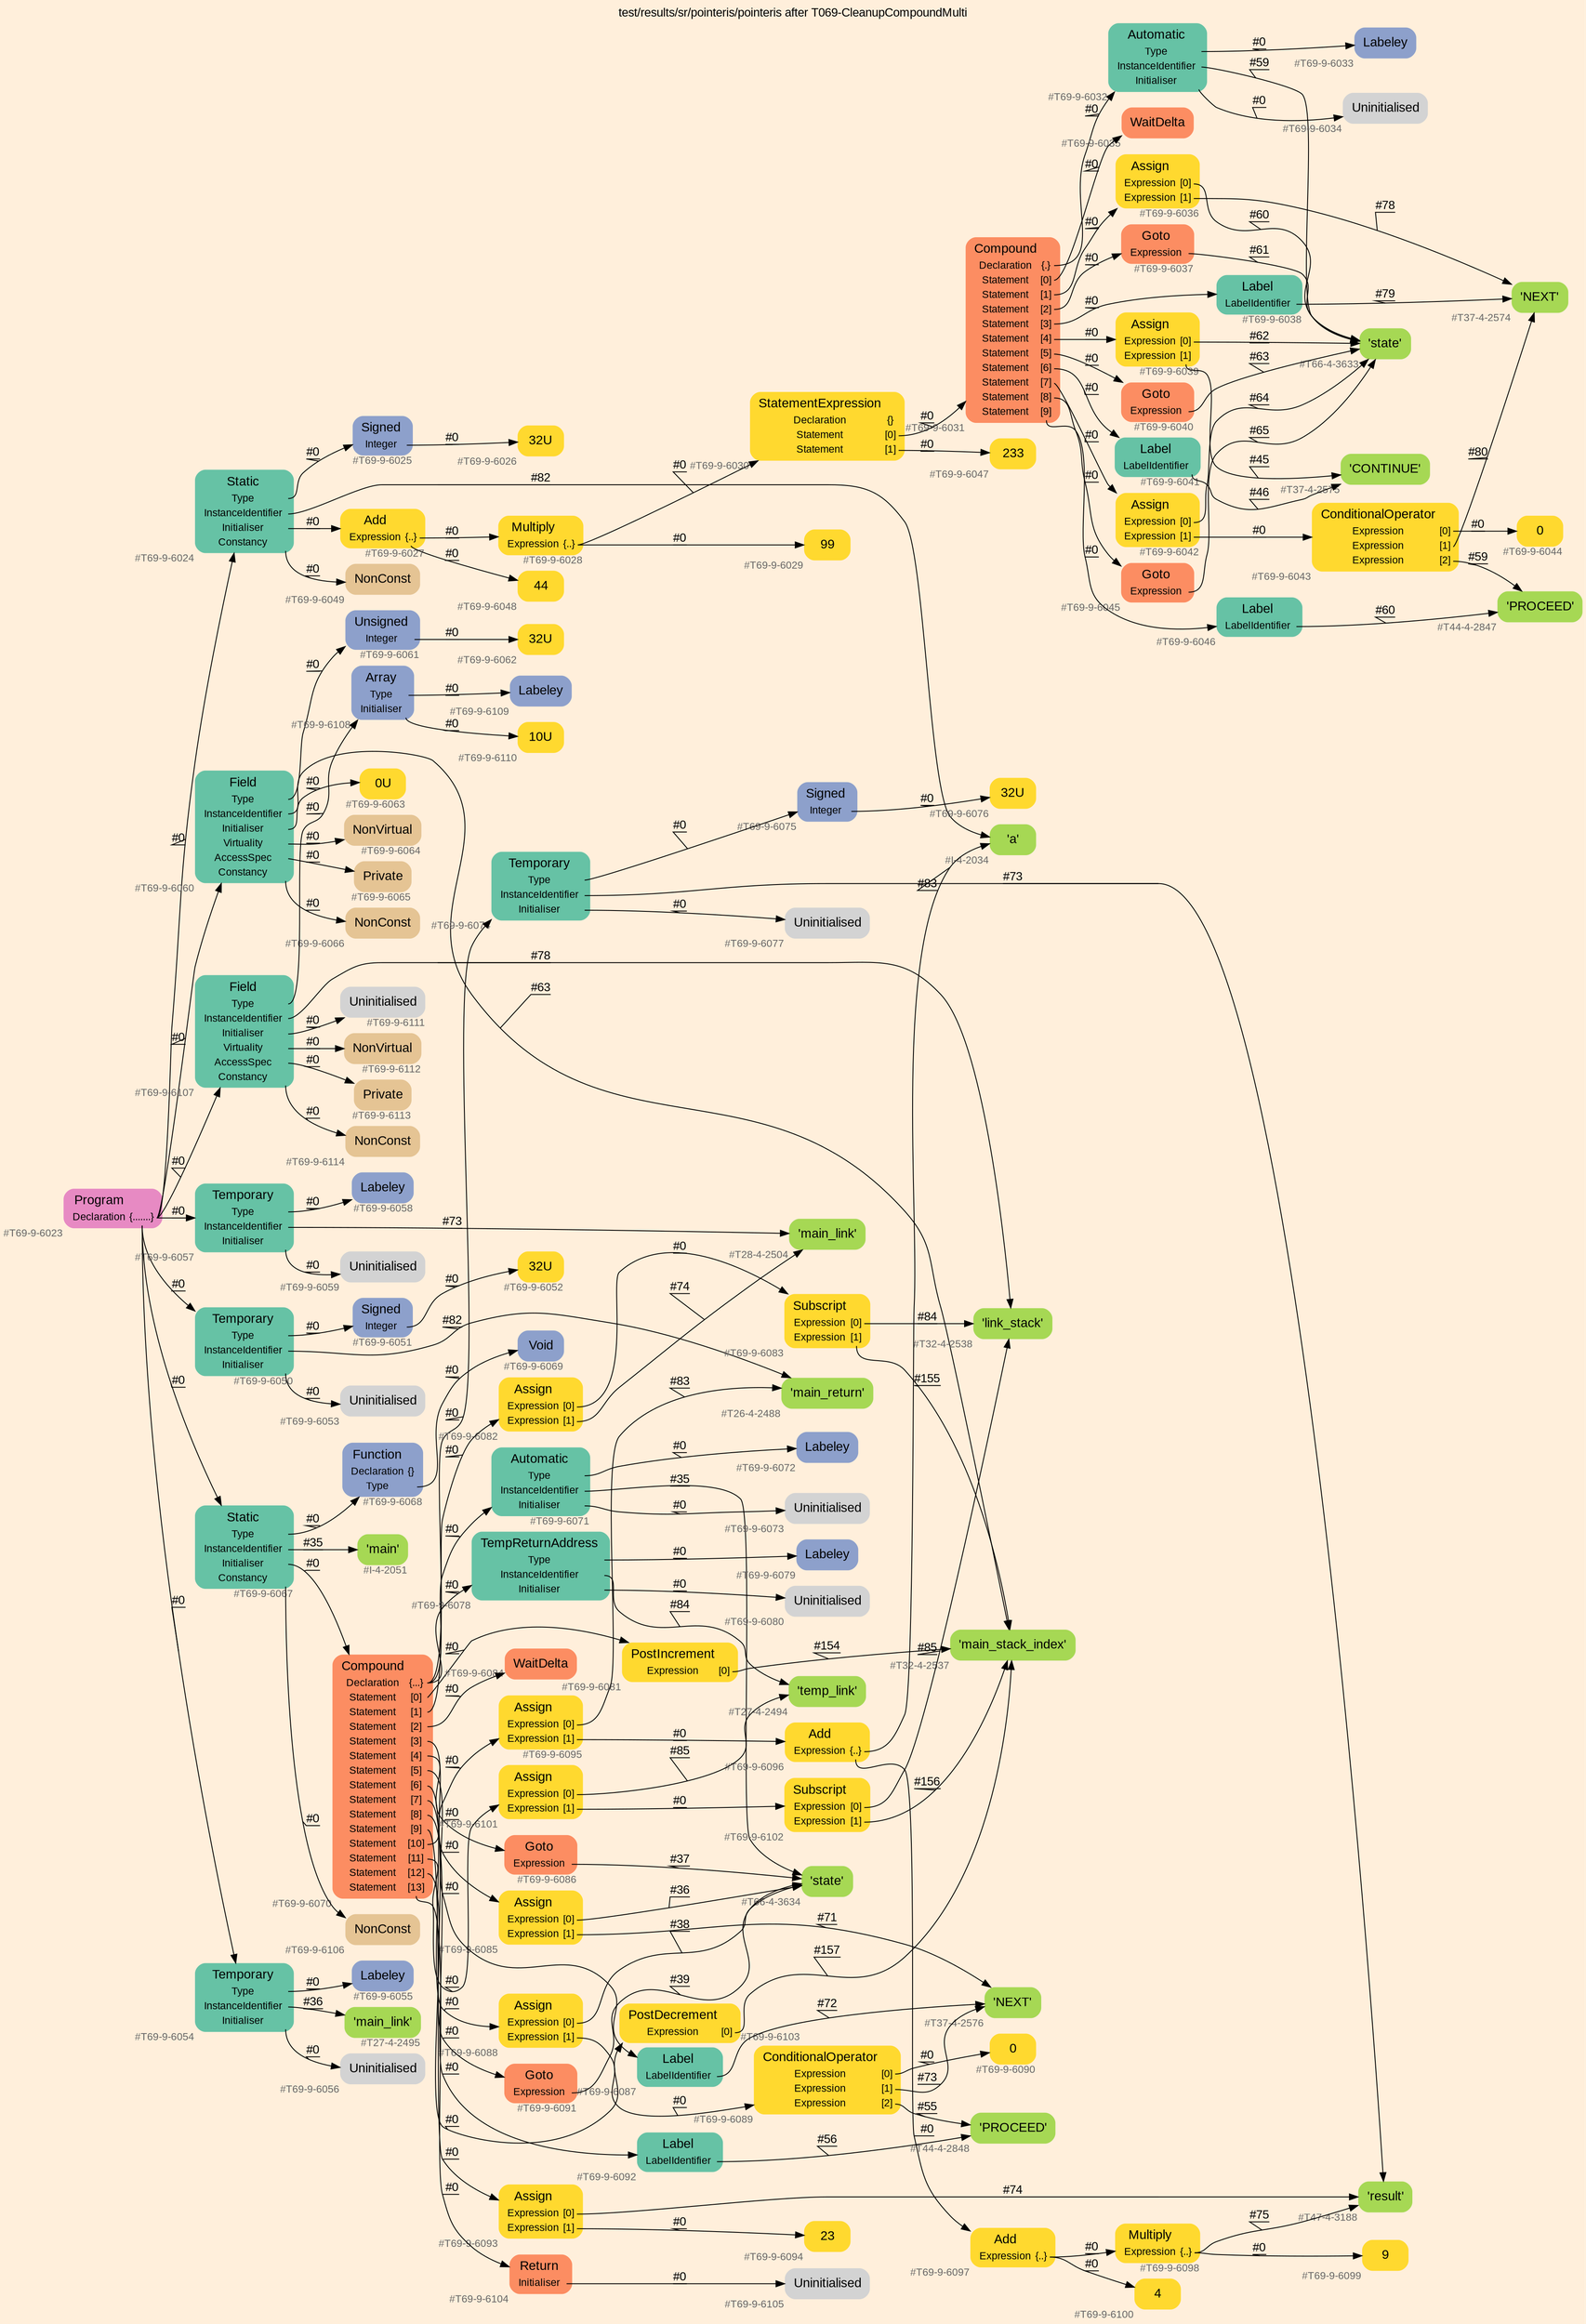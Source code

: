 digraph "test/results/sr/pointeris/pointeris after T069-CleanupCompoundMulti" {
label = "test/results/sr/pointeris/pointeris after T069-CleanupCompoundMulti"
labelloc = t
graph [
    rankdir = "LR"
    ranksep = 0.3
    bgcolor = antiquewhite1
    color = black
    fontcolor = black
    fontname = "Arial"
];
node [
    fontname = "Arial"
];
edge [
    fontname = "Arial"
];

// -------------------- node figure --------------------
// -------- block #T69-9-6023 ----------
"#T69-9-6023" [
    fillcolor = "/set28/4"
    xlabel = "#T69-9-6023"
    fontsize = "12"
    fontcolor = grey40
    shape = "plaintext"
    label = <<TABLE BORDER="0" CELLBORDER="0" CELLSPACING="0">
     <TR><TD><FONT COLOR="black" POINT-SIZE="15">Program</FONT></TD></TR>
     <TR><TD><FONT COLOR="black" POINT-SIZE="12">Declaration</FONT></TD><TD PORT="port0"><FONT COLOR="black" POINT-SIZE="12">{.......}</FONT></TD></TR>
    </TABLE>>
    style = "rounded,filled"
];

// -------- block #T69-9-6024 ----------
"#T69-9-6024" [
    fillcolor = "/set28/1"
    xlabel = "#T69-9-6024"
    fontsize = "12"
    fontcolor = grey40
    shape = "plaintext"
    label = <<TABLE BORDER="0" CELLBORDER="0" CELLSPACING="0">
     <TR><TD><FONT COLOR="black" POINT-SIZE="15">Static</FONT></TD></TR>
     <TR><TD><FONT COLOR="black" POINT-SIZE="12">Type</FONT></TD><TD PORT="port0"></TD></TR>
     <TR><TD><FONT COLOR="black" POINT-SIZE="12">InstanceIdentifier</FONT></TD><TD PORT="port1"></TD></TR>
     <TR><TD><FONT COLOR="black" POINT-SIZE="12">Initialiser</FONT></TD><TD PORT="port2"></TD></TR>
     <TR><TD><FONT COLOR="black" POINT-SIZE="12">Constancy</FONT></TD><TD PORT="port3"></TD></TR>
    </TABLE>>
    style = "rounded,filled"
];

// -------- block #T69-9-6025 ----------
"#T69-9-6025" [
    fillcolor = "/set28/3"
    xlabel = "#T69-9-6025"
    fontsize = "12"
    fontcolor = grey40
    shape = "plaintext"
    label = <<TABLE BORDER="0" CELLBORDER="0" CELLSPACING="0">
     <TR><TD><FONT COLOR="black" POINT-SIZE="15">Signed</FONT></TD></TR>
     <TR><TD><FONT COLOR="black" POINT-SIZE="12">Integer</FONT></TD><TD PORT="port0"></TD></TR>
    </TABLE>>
    style = "rounded,filled"
];

// -------- block #T69-9-6026 ----------
"#T69-9-6026" [
    fillcolor = "/set28/6"
    xlabel = "#T69-9-6026"
    fontsize = "12"
    fontcolor = grey40
    shape = "plaintext"
    label = <<TABLE BORDER="0" CELLBORDER="0" CELLSPACING="0">
     <TR><TD><FONT COLOR="black" POINT-SIZE="15">32U</FONT></TD></TR>
    </TABLE>>
    style = "rounded,filled"
];

// -------- block #I-4-2034 ----------
"#I-4-2034" [
    fillcolor = "/set28/5"
    xlabel = "#I-4-2034"
    fontsize = "12"
    fontcolor = grey40
    shape = "plaintext"
    label = <<TABLE BORDER="0" CELLBORDER="0" CELLSPACING="0">
     <TR><TD><FONT COLOR="black" POINT-SIZE="15">'a'</FONT></TD></TR>
    </TABLE>>
    style = "rounded,filled"
];

// -------- block #T69-9-6027 ----------
"#T69-9-6027" [
    fillcolor = "/set28/6"
    xlabel = "#T69-9-6027"
    fontsize = "12"
    fontcolor = grey40
    shape = "plaintext"
    label = <<TABLE BORDER="0" CELLBORDER="0" CELLSPACING="0">
     <TR><TD><FONT COLOR="black" POINT-SIZE="15">Add</FONT></TD></TR>
     <TR><TD><FONT COLOR="black" POINT-SIZE="12">Expression</FONT></TD><TD PORT="port0"><FONT COLOR="black" POINT-SIZE="12">{..}</FONT></TD></TR>
    </TABLE>>
    style = "rounded,filled"
];

// -------- block #T69-9-6028 ----------
"#T69-9-6028" [
    fillcolor = "/set28/6"
    xlabel = "#T69-9-6028"
    fontsize = "12"
    fontcolor = grey40
    shape = "plaintext"
    label = <<TABLE BORDER="0" CELLBORDER="0" CELLSPACING="0">
     <TR><TD><FONT COLOR="black" POINT-SIZE="15">Multiply</FONT></TD></TR>
     <TR><TD><FONT COLOR="black" POINT-SIZE="12">Expression</FONT></TD><TD PORT="port0"><FONT COLOR="black" POINT-SIZE="12">{..}</FONT></TD></TR>
    </TABLE>>
    style = "rounded,filled"
];

// -------- block #T69-9-6029 ----------
"#T69-9-6029" [
    fillcolor = "/set28/6"
    xlabel = "#T69-9-6029"
    fontsize = "12"
    fontcolor = grey40
    shape = "plaintext"
    label = <<TABLE BORDER="0" CELLBORDER="0" CELLSPACING="0">
     <TR><TD><FONT COLOR="black" POINT-SIZE="15">99</FONT></TD></TR>
    </TABLE>>
    style = "rounded,filled"
];

// -------- block #T69-9-6030 ----------
"#T69-9-6030" [
    fillcolor = "/set28/6"
    xlabel = "#T69-9-6030"
    fontsize = "12"
    fontcolor = grey40
    shape = "plaintext"
    label = <<TABLE BORDER="0" CELLBORDER="0" CELLSPACING="0">
     <TR><TD><FONT COLOR="black" POINT-SIZE="15">StatementExpression</FONT></TD></TR>
     <TR><TD><FONT COLOR="black" POINT-SIZE="12">Declaration</FONT></TD><TD PORT="port0"><FONT COLOR="black" POINT-SIZE="12">{}</FONT></TD></TR>
     <TR><TD><FONT COLOR="black" POINT-SIZE="12">Statement</FONT></TD><TD PORT="port1"><FONT COLOR="black" POINT-SIZE="12">[0]</FONT></TD></TR>
     <TR><TD><FONT COLOR="black" POINT-SIZE="12">Statement</FONT></TD><TD PORT="port2"><FONT COLOR="black" POINT-SIZE="12">[1]</FONT></TD></TR>
    </TABLE>>
    style = "rounded,filled"
];

// -------- block #T69-9-6031 ----------
"#T69-9-6031" [
    fillcolor = "/set28/2"
    xlabel = "#T69-9-6031"
    fontsize = "12"
    fontcolor = grey40
    shape = "plaintext"
    label = <<TABLE BORDER="0" CELLBORDER="0" CELLSPACING="0">
     <TR><TD><FONT COLOR="black" POINT-SIZE="15">Compound</FONT></TD></TR>
     <TR><TD><FONT COLOR="black" POINT-SIZE="12">Declaration</FONT></TD><TD PORT="port0"><FONT COLOR="black" POINT-SIZE="12">{.}</FONT></TD></TR>
     <TR><TD><FONT COLOR="black" POINT-SIZE="12">Statement</FONT></TD><TD PORT="port1"><FONT COLOR="black" POINT-SIZE="12">[0]</FONT></TD></TR>
     <TR><TD><FONT COLOR="black" POINT-SIZE="12">Statement</FONT></TD><TD PORT="port2"><FONT COLOR="black" POINT-SIZE="12">[1]</FONT></TD></TR>
     <TR><TD><FONT COLOR="black" POINT-SIZE="12">Statement</FONT></TD><TD PORT="port3"><FONT COLOR="black" POINT-SIZE="12">[2]</FONT></TD></TR>
     <TR><TD><FONT COLOR="black" POINT-SIZE="12">Statement</FONT></TD><TD PORT="port4"><FONT COLOR="black" POINT-SIZE="12">[3]</FONT></TD></TR>
     <TR><TD><FONT COLOR="black" POINT-SIZE="12">Statement</FONT></TD><TD PORT="port5"><FONT COLOR="black" POINT-SIZE="12">[4]</FONT></TD></TR>
     <TR><TD><FONT COLOR="black" POINT-SIZE="12">Statement</FONT></TD><TD PORT="port6"><FONT COLOR="black" POINT-SIZE="12">[5]</FONT></TD></TR>
     <TR><TD><FONT COLOR="black" POINT-SIZE="12">Statement</FONT></TD><TD PORT="port7"><FONT COLOR="black" POINT-SIZE="12">[6]</FONT></TD></TR>
     <TR><TD><FONT COLOR="black" POINT-SIZE="12">Statement</FONT></TD><TD PORT="port8"><FONT COLOR="black" POINT-SIZE="12">[7]</FONT></TD></TR>
     <TR><TD><FONT COLOR="black" POINT-SIZE="12">Statement</FONT></TD><TD PORT="port9"><FONT COLOR="black" POINT-SIZE="12">[8]</FONT></TD></TR>
     <TR><TD><FONT COLOR="black" POINT-SIZE="12">Statement</FONT></TD><TD PORT="port10"><FONT COLOR="black" POINT-SIZE="12">[9]</FONT></TD></TR>
    </TABLE>>
    style = "rounded,filled"
];

// -------- block #T69-9-6032 ----------
"#T69-9-6032" [
    fillcolor = "/set28/1"
    xlabel = "#T69-9-6032"
    fontsize = "12"
    fontcolor = grey40
    shape = "plaintext"
    label = <<TABLE BORDER="0" CELLBORDER="0" CELLSPACING="0">
     <TR><TD><FONT COLOR="black" POINT-SIZE="15">Automatic</FONT></TD></TR>
     <TR><TD><FONT COLOR="black" POINT-SIZE="12">Type</FONT></TD><TD PORT="port0"></TD></TR>
     <TR><TD><FONT COLOR="black" POINT-SIZE="12">InstanceIdentifier</FONT></TD><TD PORT="port1"></TD></TR>
     <TR><TD><FONT COLOR="black" POINT-SIZE="12">Initialiser</FONT></TD><TD PORT="port2"></TD></TR>
    </TABLE>>
    style = "rounded,filled"
];

// -------- block #T69-9-6033 ----------
"#T69-9-6033" [
    fillcolor = "/set28/3"
    xlabel = "#T69-9-6033"
    fontsize = "12"
    fontcolor = grey40
    shape = "plaintext"
    label = <<TABLE BORDER="0" CELLBORDER="0" CELLSPACING="0">
     <TR><TD><FONT COLOR="black" POINT-SIZE="15">Labeley</FONT></TD></TR>
    </TABLE>>
    style = "rounded,filled"
];

// -------- block #T66-4-3633 ----------
"#T66-4-3633" [
    fillcolor = "/set28/5"
    xlabel = "#T66-4-3633"
    fontsize = "12"
    fontcolor = grey40
    shape = "plaintext"
    label = <<TABLE BORDER="0" CELLBORDER="0" CELLSPACING="0">
     <TR><TD><FONT COLOR="black" POINT-SIZE="15">'state'</FONT></TD></TR>
    </TABLE>>
    style = "rounded,filled"
];

// -------- block #T69-9-6034 ----------
"#T69-9-6034" [
    xlabel = "#T69-9-6034"
    fontsize = "12"
    fontcolor = grey40
    shape = "plaintext"
    label = <<TABLE BORDER="0" CELLBORDER="0" CELLSPACING="0">
     <TR><TD><FONT COLOR="black" POINT-SIZE="15">Uninitialised</FONT></TD></TR>
    </TABLE>>
    style = "rounded,filled"
];

// -------- block #T69-9-6035 ----------
"#T69-9-6035" [
    fillcolor = "/set28/2"
    xlabel = "#T69-9-6035"
    fontsize = "12"
    fontcolor = grey40
    shape = "plaintext"
    label = <<TABLE BORDER="0" CELLBORDER="0" CELLSPACING="0">
     <TR><TD><FONT COLOR="black" POINT-SIZE="15">WaitDelta</FONT></TD></TR>
    </TABLE>>
    style = "rounded,filled"
];

// -------- block #T69-9-6036 ----------
"#T69-9-6036" [
    fillcolor = "/set28/6"
    xlabel = "#T69-9-6036"
    fontsize = "12"
    fontcolor = grey40
    shape = "plaintext"
    label = <<TABLE BORDER="0" CELLBORDER="0" CELLSPACING="0">
     <TR><TD><FONT COLOR="black" POINT-SIZE="15">Assign</FONT></TD></TR>
     <TR><TD><FONT COLOR="black" POINT-SIZE="12">Expression</FONT></TD><TD PORT="port0"><FONT COLOR="black" POINT-SIZE="12">[0]</FONT></TD></TR>
     <TR><TD><FONT COLOR="black" POINT-SIZE="12">Expression</FONT></TD><TD PORT="port1"><FONT COLOR="black" POINT-SIZE="12">[1]</FONT></TD></TR>
    </TABLE>>
    style = "rounded,filled"
];

// -------- block #T37-4-2574 ----------
"#T37-4-2574" [
    fillcolor = "/set28/5"
    xlabel = "#T37-4-2574"
    fontsize = "12"
    fontcolor = grey40
    shape = "plaintext"
    label = <<TABLE BORDER="0" CELLBORDER="0" CELLSPACING="0">
     <TR><TD><FONT COLOR="black" POINT-SIZE="15">'NEXT'</FONT></TD></TR>
    </TABLE>>
    style = "rounded,filled"
];

// -------- block #T69-9-6037 ----------
"#T69-9-6037" [
    fillcolor = "/set28/2"
    xlabel = "#T69-9-6037"
    fontsize = "12"
    fontcolor = grey40
    shape = "plaintext"
    label = <<TABLE BORDER="0" CELLBORDER="0" CELLSPACING="0">
     <TR><TD><FONT COLOR="black" POINT-SIZE="15">Goto</FONT></TD></TR>
     <TR><TD><FONT COLOR="black" POINT-SIZE="12">Expression</FONT></TD><TD PORT="port0"></TD></TR>
    </TABLE>>
    style = "rounded,filled"
];

// -------- block #T69-9-6038 ----------
"#T69-9-6038" [
    fillcolor = "/set28/1"
    xlabel = "#T69-9-6038"
    fontsize = "12"
    fontcolor = grey40
    shape = "plaintext"
    label = <<TABLE BORDER="0" CELLBORDER="0" CELLSPACING="0">
     <TR><TD><FONT COLOR="black" POINT-SIZE="15">Label</FONT></TD></TR>
     <TR><TD><FONT COLOR="black" POINT-SIZE="12">LabelIdentifier</FONT></TD><TD PORT="port0"></TD></TR>
    </TABLE>>
    style = "rounded,filled"
];

// -------- block #T69-9-6039 ----------
"#T69-9-6039" [
    fillcolor = "/set28/6"
    xlabel = "#T69-9-6039"
    fontsize = "12"
    fontcolor = grey40
    shape = "plaintext"
    label = <<TABLE BORDER="0" CELLBORDER="0" CELLSPACING="0">
     <TR><TD><FONT COLOR="black" POINT-SIZE="15">Assign</FONT></TD></TR>
     <TR><TD><FONT COLOR="black" POINT-SIZE="12">Expression</FONT></TD><TD PORT="port0"><FONT COLOR="black" POINT-SIZE="12">[0]</FONT></TD></TR>
     <TR><TD><FONT COLOR="black" POINT-SIZE="12">Expression</FONT></TD><TD PORT="port1"><FONT COLOR="black" POINT-SIZE="12">[1]</FONT></TD></TR>
    </TABLE>>
    style = "rounded,filled"
];

// -------- block #T37-4-2575 ----------
"#T37-4-2575" [
    fillcolor = "/set28/5"
    xlabel = "#T37-4-2575"
    fontsize = "12"
    fontcolor = grey40
    shape = "plaintext"
    label = <<TABLE BORDER="0" CELLBORDER="0" CELLSPACING="0">
     <TR><TD><FONT COLOR="black" POINT-SIZE="15">'CONTINUE'</FONT></TD></TR>
    </TABLE>>
    style = "rounded,filled"
];

// -------- block #T69-9-6040 ----------
"#T69-9-6040" [
    fillcolor = "/set28/2"
    xlabel = "#T69-9-6040"
    fontsize = "12"
    fontcolor = grey40
    shape = "plaintext"
    label = <<TABLE BORDER="0" CELLBORDER="0" CELLSPACING="0">
     <TR><TD><FONT COLOR="black" POINT-SIZE="15">Goto</FONT></TD></TR>
     <TR><TD><FONT COLOR="black" POINT-SIZE="12">Expression</FONT></TD><TD PORT="port0"></TD></TR>
    </TABLE>>
    style = "rounded,filled"
];

// -------- block #T69-9-6041 ----------
"#T69-9-6041" [
    fillcolor = "/set28/1"
    xlabel = "#T69-9-6041"
    fontsize = "12"
    fontcolor = grey40
    shape = "plaintext"
    label = <<TABLE BORDER="0" CELLBORDER="0" CELLSPACING="0">
     <TR><TD><FONT COLOR="black" POINT-SIZE="15">Label</FONT></TD></TR>
     <TR><TD><FONT COLOR="black" POINT-SIZE="12">LabelIdentifier</FONT></TD><TD PORT="port0"></TD></TR>
    </TABLE>>
    style = "rounded,filled"
];

// -------- block #T69-9-6042 ----------
"#T69-9-6042" [
    fillcolor = "/set28/6"
    xlabel = "#T69-9-6042"
    fontsize = "12"
    fontcolor = grey40
    shape = "plaintext"
    label = <<TABLE BORDER="0" CELLBORDER="0" CELLSPACING="0">
     <TR><TD><FONT COLOR="black" POINT-SIZE="15">Assign</FONT></TD></TR>
     <TR><TD><FONT COLOR="black" POINT-SIZE="12">Expression</FONT></TD><TD PORT="port0"><FONT COLOR="black" POINT-SIZE="12">[0]</FONT></TD></TR>
     <TR><TD><FONT COLOR="black" POINT-SIZE="12">Expression</FONT></TD><TD PORT="port1"><FONT COLOR="black" POINT-SIZE="12">[1]</FONT></TD></TR>
    </TABLE>>
    style = "rounded,filled"
];

// -------- block #T69-9-6043 ----------
"#T69-9-6043" [
    fillcolor = "/set28/6"
    xlabel = "#T69-9-6043"
    fontsize = "12"
    fontcolor = grey40
    shape = "plaintext"
    label = <<TABLE BORDER="0" CELLBORDER="0" CELLSPACING="0">
     <TR><TD><FONT COLOR="black" POINT-SIZE="15">ConditionalOperator</FONT></TD></TR>
     <TR><TD><FONT COLOR="black" POINT-SIZE="12">Expression</FONT></TD><TD PORT="port0"><FONT COLOR="black" POINT-SIZE="12">[0]</FONT></TD></TR>
     <TR><TD><FONT COLOR="black" POINT-SIZE="12">Expression</FONT></TD><TD PORT="port1"><FONT COLOR="black" POINT-SIZE="12">[1]</FONT></TD></TR>
     <TR><TD><FONT COLOR="black" POINT-SIZE="12">Expression</FONT></TD><TD PORT="port2"><FONT COLOR="black" POINT-SIZE="12">[2]</FONT></TD></TR>
    </TABLE>>
    style = "rounded,filled"
];

// -------- block #T69-9-6044 ----------
"#T69-9-6044" [
    fillcolor = "/set28/6"
    xlabel = "#T69-9-6044"
    fontsize = "12"
    fontcolor = grey40
    shape = "plaintext"
    label = <<TABLE BORDER="0" CELLBORDER="0" CELLSPACING="0">
     <TR><TD><FONT COLOR="black" POINT-SIZE="15">0</FONT></TD></TR>
    </TABLE>>
    style = "rounded,filled"
];

// -------- block #T44-4-2847 ----------
"#T44-4-2847" [
    fillcolor = "/set28/5"
    xlabel = "#T44-4-2847"
    fontsize = "12"
    fontcolor = grey40
    shape = "plaintext"
    label = <<TABLE BORDER="0" CELLBORDER="0" CELLSPACING="0">
     <TR><TD><FONT COLOR="black" POINT-SIZE="15">'PROCEED'</FONT></TD></TR>
    </TABLE>>
    style = "rounded,filled"
];

// -------- block #T69-9-6045 ----------
"#T69-9-6045" [
    fillcolor = "/set28/2"
    xlabel = "#T69-9-6045"
    fontsize = "12"
    fontcolor = grey40
    shape = "plaintext"
    label = <<TABLE BORDER="0" CELLBORDER="0" CELLSPACING="0">
     <TR><TD><FONT COLOR="black" POINT-SIZE="15">Goto</FONT></TD></TR>
     <TR><TD><FONT COLOR="black" POINT-SIZE="12">Expression</FONT></TD><TD PORT="port0"></TD></TR>
    </TABLE>>
    style = "rounded,filled"
];

// -------- block #T69-9-6046 ----------
"#T69-9-6046" [
    fillcolor = "/set28/1"
    xlabel = "#T69-9-6046"
    fontsize = "12"
    fontcolor = grey40
    shape = "plaintext"
    label = <<TABLE BORDER="0" CELLBORDER="0" CELLSPACING="0">
     <TR><TD><FONT COLOR="black" POINT-SIZE="15">Label</FONT></TD></TR>
     <TR><TD><FONT COLOR="black" POINT-SIZE="12">LabelIdentifier</FONT></TD><TD PORT="port0"></TD></TR>
    </TABLE>>
    style = "rounded,filled"
];

// -------- block #T69-9-6047 ----------
"#T69-9-6047" [
    fillcolor = "/set28/6"
    xlabel = "#T69-9-6047"
    fontsize = "12"
    fontcolor = grey40
    shape = "plaintext"
    label = <<TABLE BORDER="0" CELLBORDER="0" CELLSPACING="0">
     <TR><TD><FONT COLOR="black" POINT-SIZE="15">233</FONT></TD></TR>
    </TABLE>>
    style = "rounded,filled"
];

// -------- block #T69-9-6048 ----------
"#T69-9-6048" [
    fillcolor = "/set28/6"
    xlabel = "#T69-9-6048"
    fontsize = "12"
    fontcolor = grey40
    shape = "plaintext"
    label = <<TABLE BORDER="0" CELLBORDER="0" CELLSPACING="0">
     <TR><TD><FONT COLOR="black" POINT-SIZE="15">44</FONT></TD></TR>
    </TABLE>>
    style = "rounded,filled"
];

// -------- block #T69-9-6049 ----------
"#T69-9-6049" [
    fillcolor = "/set28/7"
    xlabel = "#T69-9-6049"
    fontsize = "12"
    fontcolor = grey40
    shape = "plaintext"
    label = <<TABLE BORDER="0" CELLBORDER="0" CELLSPACING="0">
     <TR><TD><FONT COLOR="black" POINT-SIZE="15">NonConst</FONT></TD></TR>
    </TABLE>>
    style = "rounded,filled"
];

// -------- block #T69-9-6050 ----------
"#T69-9-6050" [
    fillcolor = "/set28/1"
    xlabel = "#T69-9-6050"
    fontsize = "12"
    fontcolor = grey40
    shape = "plaintext"
    label = <<TABLE BORDER="0" CELLBORDER="0" CELLSPACING="0">
     <TR><TD><FONT COLOR="black" POINT-SIZE="15">Temporary</FONT></TD></TR>
     <TR><TD><FONT COLOR="black" POINT-SIZE="12">Type</FONT></TD><TD PORT="port0"></TD></TR>
     <TR><TD><FONT COLOR="black" POINT-SIZE="12">InstanceIdentifier</FONT></TD><TD PORT="port1"></TD></TR>
     <TR><TD><FONT COLOR="black" POINT-SIZE="12">Initialiser</FONT></TD><TD PORT="port2"></TD></TR>
    </TABLE>>
    style = "rounded,filled"
];

// -------- block #T69-9-6051 ----------
"#T69-9-6051" [
    fillcolor = "/set28/3"
    xlabel = "#T69-9-6051"
    fontsize = "12"
    fontcolor = grey40
    shape = "plaintext"
    label = <<TABLE BORDER="0" CELLBORDER="0" CELLSPACING="0">
     <TR><TD><FONT COLOR="black" POINT-SIZE="15">Signed</FONT></TD></TR>
     <TR><TD><FONT COLOR="black" POINT-SIZE="12">Integer</FONT></TD><TD PORT="port0"></TD></TR>
    </TABLE>>
    style = "rounded,filled"
];

// -------- block #T69-9-6052 ----------
"#T69-9-6052" [
    fillcolor = "/set28/6"
    xlabel = "#T69-9-6052"
    fontsize = "12"
    fontcolor = grey40
    shape = "plaintext"
    label = <<TABLE BORDER="0" CELLBORDER="0" CELLSPACING="0">
     <TR><TD><FONT COLOR="black" POINT-SIZE="15">32U</FONT></TD></TR>
    </TABLE>>
    style = "rounded,filled"
];

// -------- block #T26-4-2488 ----------
"#T26-4-2488" [
    fillcolor = "/set28/5"
    xlabel = "#T26-4-2488"
    fontsize = "12"
    fontcolor = grey40
    shape = "plaintext"
    label = <<TABLE BORDER="0" CELLBORDER="0" CELLSPACING="0">
     <TR><TD><FONT COLOR="black" POINT-SIZE="15">'main_return'</FONT></TD></TR>
    </TABLE>>
    style = "rounded,filled"
];

// -------- block #T69-9-6053 ----------
"#T69-9-6053" [
    xlabel = "#T69-9-6053"
    fontsize = "12"
    fontcolor = grey40
    shape = "plaintext"
    label = <<TABLE BORDER="0" CELLBORDER="0" CELLSPACING="0">
     <TR><TD><FONT COLOR="black" POINT-SIZE="15">Uninitialised</FONT></TD></TR>
    </TABLE>>
    style = "rounded,filled"
];

// -------- block #T69-9-6054 ----------
"#T69-9-6054" [
    fillcolor = "/set28/1"
    xlabel = "#T69-9-6054"
    fontsize = "12"
    fontcolor = grey40
    shape = "plaintext"
    label = <<TABLE BORDER="0" CELLBORDER="0" CELLSPACING="0">
     <TR><TD><FONT COLOR="black" POINT-SIZE="15">Temporary</FONT></TD></TR>
     <TR><TD><FONT COLOR="black" POINT-SIZE="12">Type</FONT></TD><TD PORT="port0"></TD></TR>
     <TR><TD><FONT COLOR="black" POINT-SIZE="12">InstanceIdentifier</FONT></TD><TD PORT="port1"></TD></TR>
     <TR><TD><FONT COLOR="black" POINT-SIZE="12">Initialiser</FONT></TD><TD PORT="port2"></TD></TR>
    </TABLE>>
    style = "rounded,filled"
];

// -------- block #T69-9-6055 ----------
"#T69-9-6055" [
    fillcolor = "/set28/3"
    xlabel = "#T69-9-6055"
    fontsize = "12"
    fontcolor = grey40
    shape = "plaintext"
    label = <<TABLE BORDER="0" CELLBORDER="0" CELLSPACING="0">
     <TR><TD><FONT COLOR="black" POINT-SIZE="15">Labeley</FONT></TD></TR>
    </TABLE>>
    style = "rounded,filled"
];

// -------- block #T27-4-2495 ----------
"#T27-4-2495" [
    fillcolor = "/set28/5"
    xlabel = "#T27-4-2495"
    fontsize = "12"
    fontcolor = grey40
    shape = "plaintext"
    label = <<TABLE BORDER="0" CELLBORDER="0" CELLSPACING="0">
     <TR><TD><FONT COLOR="black" POINT-SIZE="15">'main_link'</FONT></TD></TR>
    </TABLE>>
    style = "rounded,filled"
];

// -------- block #T69-9-6056 ----------
"#T69-9-6056" [
    xlabel = "#T69-9-6056"
    fontsize = "12"
    fontcolor = grey40
    shape = "plaintext"
    label = <<TABLE BORDER="0" CELLBORDER="0" CELLSPACING="0">
     <TR><TD><FONT COLOR="black" POINT-SIZE="15">Uninitialised</FONT></TD></TR>
    </TABLE>>
    style = "rounded,filled"
];

// -------- block #T69-9-6057 ----------
"#T69-9-6057" [
    fillcolor = "/set28/1"
    xlabel = "#T69-9-6057"
    fontsize = "12"
    fontcolor = grey40
    shape = "plaintext"
    label = <<TABLE BORDER="0" CELLBORDER="0" CELLSPACING="0">
     <TR><TD><FONT COLOR="black" POINT-SIZE="15">Temporary</FONT></TD></TR>
     <TR><TD><FONT COLOR="black" POINT-SIZE="12">Type</FONT></TD><TD PORT="port0"></TD></TR>
     <TR><TD><FONT COLOR="black" POINT-SIZE="12">InstanceIdentifier</FONT></TD><TD PORT="port1"></TD></TR>
     <TR><TD><FONT COLOR="black" POINT-SIZE="12">Initialiser</FONT></TD><TD PORT="port2"></TD></TR>
    </TABLE>>
    style = "rounded,filled"
];

// -------- block #T69-9-6058 ----------
"#T69-9-6058" [
    fillcolor = "/set28/3"
    xlabel = "#T69-9-6058"
    fontsize = "12"
    fontcolor = grey40
    shape = "plaintext"
    label = <<TABLE BORDER="0" CELLBORDER="0" CELLSPACING="0">
     <TR><TD><FONT COLOR="black" POINT-SIZE="15">Labeley</FONT></TD></TR>
    </TABLE>>
    style = "rounded,filled"
];

// -------- block #T28-4-2504 ----------
"#T28-4-2504" [
    fillcolor = "/set28/5"
    xlabel = "#T28-4-2504"
    fontsize = "12"
    fontcolor = grey40
    shape = "plaintext"
    label = <<TABLE BORDER="0" CELLBORDER="0" CELLSPACING="0">
     <TR><TD><FONT COLOR="black" POINT-SIZE="15">'main_link'</FONT></TD></TR>
    </TABLE>>
    style = "rounded,filled"
];

// -------- block #T69-9-6059 ----------
"#T69-9-6059" [
    xlabel = "#T69-9-6059"
    fontsize = "12"
    fontcolor = grey40
    shape = "plaintext"
    label = <<TABLE BORDER="0" CELLBORDER="0" CELLSPACING="0">
     <TR><TD><FONT COLOR="black" POINT-SIZE="15">Uninitialised</FONT></TD></TR>
    </TABLE>>
    style = "rounded,filled"
];

// -------- block #T69-9-6060 ----------
"#T69-9-6060" [
    fillcolor = "/set28/1"
    xlabel = "#T69-9-6060"
    fontsize = "12"
    fontcolor = grey40
    shape = "plaintext"
    label = <<TABLE BORDER="0" CELLBORDER="0" CELLSPACING="0">
     <TR><TD><FONT COLOR="black" POINT-SIZE="15">Field</FONT></TD></TR>
     <TR><TD><FONT COLOR="black" POINT-SIZE="12">Type</FONT></TD><TD PORT="port0"></TD></TR>
     <TR><TD><FONT COLOR="black" POINT-SIZE="12">InstanceIdentifier</FONT></TD><TD PORT="port1"></TD></TR>
     <TR><TD><FONT COLOR="black" POINT-SIZE="12">Initialiser</FONT></TD><TD PORT="port2"></TD></TR>
     <TR><TD><FONT COLOR="black" POINT-SIZE="12">Virtuality</FONT></TD><TD PORT="port3"></TD></TR>
     <TR><TD><FONT COLOR="black" POINT-SIZE="12">AccessSpec</FONT></TD><TD PORT="port4"></TD></TR>
     <TR><TD><FONT COLOR="black" POINT-SIZE="12">Constancy</FONT></TD><TD PORT="port5"></TD></TR>
    </TABLE>>
    style = "rounded,filled"
];

// -------- block #T69-9-6061 ----------
"#T69-9-6061" [
    fillcolor = "/set28/3"
    xlabel = "#T69-9-6061"
    fontsize = "12"
    fontcolor = grey40
    shape = "plaintext"
    label = <<TABLE BORDER="0" CELLBORDER="0" CELLSPACING="0">
     <TR><TD><FONT COLOR="black" POINT-SIZE="15">Unsigned</FONT></TD></TR>
     <TR><TD><FONT COLOR="black" POINT-SIZE="12">Integer</FONT></TD><TD PORT="port0"></TD></TR>
    </TABLE>>
    style = "rounded,filled"
];

// -------- block #T69-9-6062 ----------
"#T69-9-6062" [
    fillcolor = "/set28/6"
    xlabel = "#T69-9-6062"
    fontsize = "12"
    fontcolor = grey40
    shape = "plaintext"
    label = <<TABLE BORDER="0" CELLBORDER="0" CELLSPACING="0">
     <TR><TD><FONT COLOR="black" POINT-SIZE="15">32U</FONT></TD></TR>
    </TABLE>>
    style = "rounded,filled"
];

// -------- block #T32-4-2537 ----------
"#T32-4-2537" [
    fillcolor = "/set28/5"
    xlabel = "#T32-4-2537"
    fontsize = "12"
    fontcolor = grey40
    shape = "plaintext"
    label = <<TABLE BORDER="0" CELLBORDER="0" CELLSPACING="0">
     <TR><TD><FONT COLOR="black" POINT-SIZE="15">'main_stack_index'</FONT></TD></TR>
    </TABLE>>
    style = "rounded,filled"
];

// -------- block #T69-9-6063 ----------
"#T69-9-6063" [
    fillcolor = "/set28/6"
    xlabel = "#T69-9-6063"
    fontsize = "12"
    fontcolor = grey40
    shape = "plaintext"
    label = <<TABLE BORDER="0" CELLBORDER="0" CELLSPACING="0">
     <TR><TD><FONT COLOR="black" POINT-SIZE="15">0U</FONT></TD></TR>
    </TABLE>>
    style = "rounded,filled"
];

// -------- block #T69-9-6064 ----------
"#T69-9-6064" [
    fillcolor = "/set28/7"
    xlabel = "#T69-9-6064"
    fontsize = "12"
    fontcolor = grey40
    shape = "plaintext"
    label = <<TABLE BORDER="0" CELLBORDER="0" CELLSPACING="0">
     <TR><TD><FONT COLOR="black" POINT-SIZE="15">NonVirtual</FONT></TD></TR>
    </TABLE>>
    style = "rounded,filled"
];

// -------- block #T69-9-6065 ----------
"#T69-9-6065" [
    fillcolor = "/set28/7"
    xlabel = "#T69-9-6065"
    fontsize = "12"
    fontcolor = grey40
    shape = "plaintext"
    label = <<TABLE BORDER="0" CELLBORDER="0" CELLSPACING="0">
     <TR><TD><FONT COLOR="black" POINT-SIZE="15">Private</FONT></TD></TR>
    </TABLE>>
    style = "rounded,filled"
];

// -------- block #T69-9-6066 ----------
"#T69-9-6066" [
    fillcolor = "/set28/7"
    xlabel = "#T69-9-6066"
    fontsize = "12"
    fontcolor = grey40
    shape = "plaintext"
    label = <<TABLE BORDER="0" CELLBORDER="0" CELLSPACING="0">
     <TR><TD><FONT COLOR="black" POINT-SIZE="15">NonConst</FONT></TD></TR>
    </TABLE>>
    style = "rounded,filled"
];

// -------- block #T69-9-6067 ----------
"#T69-9-6067" [
    fillcolor = "/set28/1"
    xlabel = "#T69-9-6067"
    fontsize = "12"
    fontcolor = grey40
    shape = "plaintext"
    label = <<TABLE BORDER="0" CELLBORDER="0" CELLSPACING="0">
     <TR><TD><FONT COLOR="black" POINT-SIZE="15">Static</FONT></TD></TR>
     <TR><TD><FONT COLOR="black" POINT-SIZE="12">Type</FONT></TD><TD PORT="port0"></TD></TR>
     <TR><TD><FONT COLOR="black" POINT-SIZE="12">InstanceIdentifier</FONT></TD><TD PORT="port1"></TD></TR>
     <TR><TD><FONT COLOR="black" POINT-SIZE="12">Initialiser</FONT></TD><TD PORT="port2"></TD></TR>
     <TR><TD><FONT COLOR="black" POINT-SIZE="12">Constancy</FONT></TD><TD PORT="port3"></TD></TR>
    </TABLE>>
    style = "rounded,filled"
];

// -------- block #T69-9-6068 ----------
"#T69-9-6068" [
    fillcolor = "/set28/3"
    xlabel = "#T69-9-6068"
    fontsize = "12"
    fontcolor = grey40
    shape = "plaintext"
    label = <<TABLE BORDER="0" CELLBORDER="0" CELLSPACING="0">
     <TR><TD><FONT COLOR="black" POINT-SIZE="15">Function</FONT></TD></TR>
     <TR><TD><FONT COLOR="black" POINT-SIZE="12">Declaration</FONT></TD><TD PORT="port0"><FONT COLOR="black" POINT-SIZE="12">{}</FONT></TD></TR>
     <TR><TD><FONT COLOR="black" POINT-SIZE="12">Type</FONT></TD><TD PORT="port1"></TD></TR>
    </TABLE>>
    style = "rounded,filled"
];

// -------- block #T69-9-6069 ----------
"#T69-9-6069" [
    fillcolor = "/set28/3"
    xlabel = "#T69-9-6069"
    fontsize = "12"
    fontcolor = grey40
    shape = "plaintext"
    label = <<TABLE BORDER="0" CELLBORDER="0" CELLSPACING="0">
     <TR><TD><FONT COLOR="black" POINT-SIZE="15">Void</FONT></TD></TR>
    </TABLE>>
    style = "rounded,filled"
];

// -------- block #I-4-2051 ----------
"#I-4-2051" [
    fillcolor = "/set28/5"
    xlabel = "#I-4-2051"
    fontsize = "12"
    fontcolor = grey40
    shape = "plaintext"
    label = <<TABLE BORDER="0" CELLBORDER="0" CELLSPACING="0">
     <TR><TD><FONT COLOR="black" POINT-SIZE="15">'main'</FONT></TD></TR>
    </TABLE>>
    style = "rounded,filled"
];

// -------- block #T69-9-6070 ----------
"#T69-9-6070" [
    fillcolor = "/set28/2"
    xlabel = "#T69-9-6070"
    fontsize = "12"
    fontcolor = grey40
    shape = "plaintext"
    label = <<TABLE BORDER="0" CELLBORDER="0" CELLSPACING="0">
     <TR><TD><FONT COLOR="black" POINT-SIZE="15">Compound</FONT></TD></TR>
     <TR><TD><FONT COLOR="black" POINT-SIZE="12">Declaration</FONT></TD><TD PORT="port0"><FONT COLOR="black" POINT-SIZE="12">{...}</FONT></TD></TR>
     <TR><TD><FONT COLOR="black" POINT-SIZE="12">Statement</FONT></TD><TD PORT="port1"><FONT COLOR="black" POINT-SIZE="12">[0]</FONT></TD></TR>
     <TR><TD><FONT COLOR="black" POINT-SIZE="12">Statement</FONT></TD><TD PORT="port2"><FONT COLOR="black" POINT-SIZE="12">[1]</FONT></TD></TR>
     <TR><TD><FONT COLOR="black" POINT-SIZE="12">Statement</FONT></TD><TD PORT="port3"><FONT COLOR="black" POINT-SIZE="12">[2]</FONT></TD></TR>
     <TR><TD><FONT COLOR="black" POINT-SIZE="12">Statement</FONT></TD><TD PORT="port4"><FONT COLOR="black" POINT-SIZE="12">[3]</FONT></TD></TR>
     <TR><TD><FONT COLOR="black" POINT-SIZE="12">Statement</FONT></TD><TD PORT="port5"><FONT COLOR="black" POINT-SIZE="12">[4]</FONT></TD></TR>
     <TR><TD><FONT COLOR="black" POINT-SIZE="12">Statement</FONT></TD><TD PORT="port6"><FONT COLOR="black" POINT-SIZE="12">[5]</FONT></TD></TR>
     <TR><TD><FONT COLOR="black" POINT-SIZE="12">Statement</FONT></TD><TD PORT="port7"><FONT COLOR="black" POINT-SIZE="12">[6]</FONT></TD></TR>
     <TR><TD><FONT COLOR="black" POINT-SIZE="12">Statement</FONT></TD><TD PORT="port8"><FONT COLOR="black" POINT-SIZE="12">[7]</FONT></TD></TR>
     <TR><TD><FONT COLOR="black" POINT-SIZE="12">Statement</FONT></TD><TD PORT="port9"><FONT COLOR="black" POINT-SIZE="12">[8]</FONT></TD></TR>
     <TR><TD><FONT COLOR="black" POINT-SIZE="12">Statement</FONT></TD><TD PORT="port10"><FONT COLOR="black" POINT-SIZE="12">[9]</FONT></TD></TR>
     <TR><TD><FONT COLOR="black" POINT-SIZE="12">Statement</FONT></TD><TD PORT="port11"><FONT COLOR="black" POINT-SIZE="12">[10]</FONT></TD></TR>
     <TR><TD><FONT COLOR="black" POINT-SIZE="12">Statement</FONT></TD><TD PORT="port12"><FONT COLOR="black" POINT-SIZE="12">[11]</FONT></TD></TR>
     <TR><TD><FONT COLOR="black" POINT-SIZE="12">Statement</FONT></TD><TD PORT="port13"><FONT COLOR="black" POINT-SIZE="12">[12]</FONT></TD></TR>
     <TR><TD><FONT COLOR="black" POINT-SIZE="12">Statement</FONT></TD><TD PORT="port14"><FONT COLOR="black" POINT-SIZE="12">[13]</FONT></TD></TR>
    </TABLE>>
    style = "rounded,filled"
];

// -------- block #T69-9-6071 ----------
"#T69-9-6071" [
    fillcolor = "/set28/1"
    xlabel = "#T69-9-6071"
    fontsize = "12"
    fontcolor = grey40
    shape = "plaintext"
    label = <<TABLE BORDER="0" CELLBORDER="0" CELLSPACING="0">
     <TR><TD><FONT COLOR="black" POINT-SIZE="15">Automatic</FONT></TD></TR>
     <TR><TD><FONT COLOR="black" POINT-SIZE="12">Type</FONT></TD><TD PORT="port0"></TD></TR>
     <TR><TD><FONT COLOR="black" POINT-SIZE="12">InstanceIdentifier</FONT></TD><TD PORT="port1"></TD></TR>
     <TR><TD><FONT COLOR="black" POINT-SIZE="12">Initialiser</FONT></TD><TD PORT="port2"></TD></TR>
    </TABLE>>
    style = "rounded,filled"
];

// -------- block #T69-9-6072 ----------
"#T69-9-6072" [
    fillcolor = "/set28/3"
    xlabel = "#T69-9-6072"
    fontsize = "12"
    fontcolor = grey40
    shape = "plaintext"
    label = <<TABLE BORDER="0" CELLBORDER="0" CELLSPACING="0">
     <TR><TD><FONT COLOR="black" POINT-SIZE="15">Labeley</FONT></TD></TR>
    </TABLE>>
    style = "rounded,filled"
];

// -------- block #T66-4-3634 ----------
"#T66-4-3634" [
    fillcolor = "/set28/5"
    xlabel = "#T66-4-3634"
    fontsize = "12"
    fontcolor = grey40
    shape = "plaintext"
    label = <<TABLE BORDER="0" CELLBORDER="0" CELLSPACING="0">
     <TR><TD><FONT COLOR="black" POINT-SIZE="15">'state'</FONT></TD></TR>
    </TABLE>>
    style = "rounded,filled"
];

// -------- block #T69-9-6073 ----------
"#T69-9-6073" [
    xlabel = "#T69-9-6073"
    fontsize = "12"
    fontcolor = grey40
    shape = "plaintext"
    label = <<TABLE BORDER="0" CELLBORDER="0" CELLSPACING="0">
     <TR><TD><FONT COLOR="black" POINT-SIZE="15">Uninitialised</FONT></TD></TR>
    </TABLE>>
    style = "rounded,filled"
];

// -------- block #T69-9-6074 ----------
"#T69-9-6074" [
    fillcolor = "/set28/1"
    xlabel = "#T69-9-6074"
    fontsize = "12"
    fontcolor = grey40
    shape = "plaintext"
    label = <<TABLE BORDER="0" CELLBORDER="0" CELLSPACING="0">
     <TR><TD><FONT COLOR="black" POINT-SIZE="15">Temporary</FONT></TD></TR>
     <TR><TD><FONT COLOR="black" POINT-SIZE="12">Type</FONT></TD><TD PORT="port0"></TD></TR>
     <TR><TD><FONT COLOR="black" POINT-SIZE="12">InstanceIdentifier</FONT></TD><TD PORT="port1"></TD></TR>
     <TR><TD><FONT COLOR="black" POINT-SIZE="12">Initialiser</FONT></TD><TD PORT="port2"></TD></TR>
    </TABLE>>
    style = "rounded,filled"
];

// -------- block #T69-9-6075 ----------
"#T69-9-6075" [
    fillcolor = "/set28/3"
    xlabel = "#T69-9-6075"
    fontsize = "12"
    fontcolor = grey40
    shape = "plaintext"
    label = <<TABLE BORDER="0" CELLBORDER="0" CELLSPACING="0">
     <TR><TD><FONT COLOR="black" POINT-SIZE="15">Signed</FONT></TD></TR>
     <TR><TD><FONT COLOR="black" POINT-SIZE="12">Integer</FONT></TD><TD PORT="port0"></TD></TR>
    </TABLE>>
    style = "rounded,filled"
];

// -------- block #T69-9-6076 ----------
"#T69-9-6076" [
    fillcolor = "/set28/6"
    xlabel = "#T69-9-6076"
    fontsize = "12"
    fontcolor = grey40
    shape = "plaintext"
    label = <<TABLE BORDER="0" CELLBORDER="0" CELLSPACING="0">
     <TR><TD><FONT COLOR="black" POINT-SIZE="15">32U</FONT></TD></TR>
    </TABLE>>
    style = "rounded,filled"
];

// -------- block #T47-4-3188 ----------
"#T47-4-3188" [
    fillcolor = "/set28/5"
    xlabel = "#T47-4-3188"
    fontsize = "12"
    fontcolor = grey40
    shape = "plaintext"
    label = <<TABLE BORDER="0" CELLBORDER="0" CELLSPACING="0">
     <TR><TD><FONT COLOR="black" POINT-SIZE="15">'result'</FONT></TD></TR>
    </TABLE>>
    style = "rounded,filled"
];

// -------- block #T69-9-6077 ----------
"#T69-9-6077" [
    xlabel = "#T69-9-6077"
    fontsize = "12"
    fontcolor = grey40
    shape = "plaintext"
    label = <<TABLE BORDER="0" CELLBORDER="0" CELLSPACING="0">
     <TR><TD><FONT COLOR="black" POINT-SIZE="15">Uninitialised</FONT></TD></TR>
    </TABLE>>
    style = "rounded,filled"
];

// -------- block #T69-9-6078 ----------
"#T69-9-6078" [
    fillcolor = "/set28/1"
    xlabel = "#T69-9-6078"
    fontsize = "12"
    fontcolor = grey40
    shape = "plaintext"
    label = <<TABLE BORDER="0" CELLBORDER="0" CELLSPACING="0">
     <TR><TD><FONT COLOR="black" POINT-SIZE="15">TempReturnAddress</FONT></TD></TR>
     <TR><TD><FONT COLOR="black" POINT-SIZE="12">Type</FONT></TD><TD PORT="port0"></TD></TR>
     <TR><TD><FONT COLOR="black" POINT-SIZE="12">InstanceIdentifier</FONT></TD><TD PORT="port1"></TD></TR>
     <TR><TD><FONT COLOR="black" POINT-SIZE="12">Initialiser</FONT></TD><TD PORT="port2"></TD></TR>
    </TABLE>>
    style = "rounded,filled"
];

// -------- block #T69-9-6079 ----------
"#T69-9-6079" [
    fillcolor = "/set28/3"
    xlabel = "#T69-9-6079"
    fontsize = "12"
    fontcolor = grey40
    shape = "plaintext"
    label = <<TABLE BORDER="0" CELLBORDER="0" CELLSPACING="0">
     <TR><TD><FONT COLOR="black" POINT-SIZE="15">Labeley</FONT></TD></TR>
    </TABLE>>
    style = "rounded,filled"
];

// -------- block #T27-4-2494 ----------
"#T27-4-2494" [
    fillcolor = "/set28/5"
    xlabel = "#T27-4-2494"
    fontsize = "12"
    fontcolor = grey40
    shape = "plaintext"
    label = <<TABLE BORDER="0" CELLBORDER="0" CELLSPACING="0">
     <TR><TD><FONT COLOR="black" POINT-SIZE="15">'temp_link'</FONT></TD></TR>
    </TABLE>>
    style = "rounded,filled"
];

// -------- block #T69-9-6080 ----------
"#T69-9-6080" [
    xlabel = "#T69-9-6080"
    fontsize = "12"
    fontcolor = grey40
    shape = "plaintext"
    label = <<TABLE BORDER="0" CELLBORDER="0" CELLSPACING="0">
     <TR><TD><FONT COLOR="black" POINT-SIZE="15">Uninitialised</FONT></TD></TR>
    </TABLE>>
    style = "rounded,filled"
];

// -------- block #T69-9-6081 ----------
"#T69-9-6081" [
    fillcolor = "/set28/6"
    xlabel = "#T69-9-6081"
    fontsize = "12"
    fontcolor = grey40
    shape = "plaintext"
    label = <<TABLE BORDER="0" CELLBORDER="0" CELLSPACING="0">
     <TR><TD><FONT COLOR="black" POINT-SIZE="15">PostIncrement</FONT></TD></TR>
     <TR><TD><FONT COLOR="black" POINT-SIZE="12">Expression</FONT></TD><TD PORT="port0"><FONT COLOR="black" POINT-SIZE="12">[0]</FONT></TD></TR>
    </TABLE>>
    style = "rounded,filled"
];

// -------- block #T69-9-6082 ----------
"#T69-9-6082" [
    fillcolor = "/set28/6"
    xlabel = "#T69-9-6082"
    fontsize = "12"
    fontcolor = grey40
    shape = "plaintext"
    label = <<TABLE BORDER="0" CELLBORDER="0" CELLSPACING="0">
     <TR><TD><FONT COLOR="black" POINT-SIZE="15">Assign</FONT></TD></TR>
     <TR><TD><FONT COLOR="black" POINT-SIZE="12">Expression</FONT></TD><TD PORT="port0"><FONT COLOR="black" POINT-SIZE="12">[0]</FONT></TD></TR>
     <TR><TD><FONT COLOR="black" POINT-SIZE="12">Expression</FONT></TD><TD PORT="port1"><FONT COLOR="black" POINT-SIZE="12">[1]</FONT></TD></TR>
    </TABLE>>
    style = "rounded,filled"
];

// -------- block #T69-9-6083 ----------
"#T69-9-6083" [
    fillcolor = "/set28/6"
    xlabel = "#T69-9-6083"
    fontsize = "12"
    fontcolor = grey40
    shape = "plaintext"
    label = <<TABLE BORDER="0" CELLBORDER="0" CELLSPACING="0">
     <TR><TD><FONT COLOR="black" POINT-SIZE="15">Subscript</FONT></TD></TR>
     <TR><TD><FONT COLOR="black" POINT-SIZE="12">Expression</FONT></TD><TD PORT="port0"><FONT COLOR="black" POINT-SIZE="12">[0]</FONT></TD></TR>
     <TR><TD><FONT COLOR="black" POINT-SIZE="12">Expression</FONT></TD><TD PORT="port1"><FONT COLOR="black" POINT-SIZE="12">[1]</FONT></TD></TR>
    </TABLE>>
    style = "rounded,filled"
];

// -------- block #T32-4-2538 ----------
"#T32-4-2538" [
    fillcolor = "/set28/5"
    xlabel = "#T32-4-2538"
    fontsize = "12"
    fontcolor = grey40
    shape = "plaintext"
    label = <<TABLE BORDER="0" CELLBORDER="0" CELLSPACING="0">
     <TR><TD><FONT COLOR="black" POINT-SIZE="15">'link_stack'</FONT></TD></TR>
    </TABLE>>
    style = "rounded,filled"
];

// -------- block #T69-9-6084 ----------
"#T69-9-6084" [
    fillcolor = "/set28/2"
    xlabel = "#T69-9-6084"
    fontsize = "12"
    fontcolor = grey40
    shape = "plaintext"
    label = <<TABLE BORDER="0" CELLBORDER="0" CELLSPACING="0">
     <TR><TD><FONT COLOR="black" POINT-SIZE="15">WaitDelta</FONT></TD></TR>
    </TABLE>>
    style = "rounded,filled"
];

// -------- block #T69-9-6085 ----------
"#T69-9-6085" [
    fillcolor = "/set28/6"
    xlabel = "#T69-9-6085"
    fontsize = "12"
    fontcolor = grey40
    shape = "plaintext"
    label = <<TABLE BORDER="0" CELLBORDER="0" CELLSPACING="0">
     <TR><TD><FONT COLOR="black" POINT-SIZE="15">Assign</FONT></TD></TR>
     <TR><TD><FONT COLOR="black" POINT-SIZE="12">Expression</FONT></TD><TD PORT="port0"><FONT COLOR="black" POINT-SIZE="12">[0]</FONT></TD></TR>
     <TR><TD><FONT COLOR="black" POINT-SIZE="12">Expression</FONT></TD><TD PORT="port1"><FONT COLOR="black" POINT-SIZE="12">[1]</FONT></TD></TR>
    </TABLE>>
    style = "rounded,filled"
];

// -------- block #T37-4-2576 ----------
"#T37-4-2576" [
    fillcolor = "/set28/5"
    xlabel = "#T37-4-2576"
    fontsize = "12"
    fontcolor = grey40
    shape = "plaintext"
    label = <<TABLE BORDER="0" CELLBORDER="0" CELLSPACING="0">
     <TR><TD><FONT COLOR="black" POINT-SIZE="15">'NEXT'</FONT></TD></TR>
    </TABLE>>
    style = "rounded,filled"
];

// -------- block #T69-9-6086 ----------
"#T69-9-6086" [
    fillcolor = "/set28/2"
    xlabel = "#T69-9-6086"
    fontsize = "12"
    fontcolor = grey40
    shape = "plaintext"
    label = <<TABLE BORDER="0" CELLBORDER="0" CELLSPACING="0">
     <TR><TD><FONT COLOR="black" POINT-SIZE="15">Goto</FONT></TD></TR>
     <TR><TD><FONT COLOR="black" POINT-SIZE="12">Expression</FONT></TD><TD PORT="port0"></TD></TR>
    </TABLE>>
    style = "rounded,filled"
];

// -------- block #T69-9-6087 ----------
"#T69-9-6087" [
    fillcolor = "/set28/1"
    xlabel = "#T69-9-6087"
    fontsize = "12"
    fontcolor = grey40
    shape = "plaintext"
    label = <<TABLE BORDER="0" CELLBORDER="0" CELLSPACING="0">
     <TR><TD><FONT COLOR="black" POINT-SIZE="15">Label</FONT></TD></TR>
     <TR><TD><FONT COLOR="black" POINT-SIZE="12">LabelIdentifier</FONT></TD><TD PORT="port0"></TD></TR>
    </TABLE>>
    style = "rounded,filled"
];

// -------- block #T69-9-6088 ----------
"#T69-9-6088" [
    fillcolor = "/set28/6"
    xlabel = "#T69-9-6088"
    fontsize = "12"
    fontcolor = grey40
    shape = "plaintext"
    label = <<TABLE BORDER="0" CELLBORDER="0" CELLSPACING="0">
     <TR><TD><FONT COLOR="black" POINT-SIZE="15">Assign</FONT></TD></TR>
     <TR><TD><FONT COLOR="black" POINT-SIZE="12">Expression</FONT></TD><TD PORT="port0"><FONT COLOR="black" POINT-SIZE="12">[0]</FONT></TD></TR>
     <TR><TD><FONT COLOR="black" POINT-SIZE="12">Expression</FONT></TD><TD PORT="port1"><FONT COLOR="black" POINT-SIZE="12">[1]</FONT></TD></TR>
    </TABLE>>
    style = "rounded,filled"
];

// -------- block #T69-9-6089 ----------
"#T69-9-6089" [
    fillcolor = "/set28/6"
    xlabel = "#T69-9-6089"
    fontsize = "12"
    fontcolor = grey40
    shape = "plaintext"
    label = <<TABLE BORDER="0" CELLBORDER="0" CELLSPACING="0">
     <TR><TD><FONT COLOR="black" POINT-SIZE="15">ConditionalOperator</FONT></TD></TR>
     <TR><TD><FONT COLOR="black" POINT-SIZE="12">Expression</FONT></TD><TD PORT="port0"><FONT COLOR="black" POINT-SIZE="12">[0]</FONT></TD></TR>
     <TR><TD><FONT COLOR="black" POINT-SIZE="12">Expression</FONT></TD><TD PORT="port1"><FONT COLOR="black" POINT-SIZE="12">[1]</FONT></TD></TR>
     <TR><TD><FONT COLOR="black" POINT-SIZE="12">Expression</FONT></TD><TD PORT="port2"><FONT COLOR="black" POINT-SIZE="12">[2]</FONT></TD></TR>
    </TABLE>>
    style = "rounded,filled"
];

// -------- block #T69-9-6090 ----------
"#T69-9-6090" [
    fillcolor = "/set28/6"
    xlabel = "#T69-9-6090"
    fontsize = "12"
    fontcolor = grey40
    shape = "plaintext"
    label = <<TABLE BORDER="0" CELLBORDER="0" CELLSPACING="0">
     <TR><TD><FONT COLOR="black" POINT-SIZE="15">0</FONT></TD></TR>
    </TABLE>>
    style = "rounded,filled"
];

// -------- block #T44-4-2848 ----------
"#T44-4-2848" [
    fillcolor = "/set28/5"
    xlabel = "#T44-4-2848"
    fontsize = "12"
    fontcolor = grey40
    shape = "plaintext"
    label = <<TABLE BORDER="0" CELLBORDER="0" CELLSPACING="0">
     <TR><TD><FONT COLOR="black" POINT-SIZE="15">'PROCEED'</FONT></TD></TR>
    </TABLE>>
    style = "rounded,filled"
];

// -------- block #T69-9-6091 ----------
"#T69-9-6091" [
    fillcolor = "/set28/2"
    xlabel = "#T69-9-6091"
    fontsize = "12"
    fontcolor = grey40
    shape = "plaintext"
    label = <<TABLE BORDER="0" CELLBORDER="0" CELLSPACING="0">
     <TR><TD><FONT COLOR="black" POINT-SIZE="15">Goto</FONT></TD></TR>
     <TR><TD><FONT COLOR="black" POINT-SIZE="12">Expression</FONT></TD><TD PORT="port0"></TD></TR>
    </TABLE>>
    style = "rounded,filled"
];

// -------- block #T69-9-6092 ----------
"#T69-9-6092" [
    fillcolor = "/set28/1"
    xlabel = "#T69-9-6092"
    fontsize = "12"
    fontcolor = grey40
    shape = "plaintext"
    label = <<TABLE BORDER="0" CELLBORDER="0" CELLSPACING="0">
     <TR><TD><FONT COLOR="black" POINT-SIZE="15">Label</FONT></TD></TR>
     <TR><TD><FONT COLOR="black" POINT-SIZE="12">LabelIdentifier</FONT></TD><TD PORT="port0"></TD></TR>
    </TABLE>>
    style = "rounded,filled"
];

// -------- block #T69-9-6093 ----------
"#T69-9-6093" [
    fillcolor = "/set28/6"
    xlabel = "#T69-9-6093"
    fontsize = "12"
    fontcolor = grey40
    shape = "plaintext"
    label = <<TABLE BORDER="0" CELLBORDER="0" CELLSPACING="0">
     <TR><TD><FONT COLOR="black" POINT-SIZE="15">Assign</FONT></TD></TR>
     <TR><TD><FONT COLOR="black" POINT-SIZE="12">Expression</FONT></TD><TD PORT="port0"><FONT COLOR="black" POINT-SIZE="12">[0]</FONT></TD></TR>
     <TR><TD><FONT COLOR="black" POINT-SIZE="12">Expression</FONT></TD><TD PORT="port1"><FONT COLOR="black" POINT-SIZE="12">[1]</FONT></TD></TR>
    </TABLE>>
    style = "rounded,filled"
];

// -------- block #T69-9-6094 ----------
"#T69-9-6094" [
    fillcolor = "/set28/6"
    xlabel = "#T69-9-6094"
    fontsize = "12"
    fontcolor = grey40
    shape = "plaintext"
    label = <<TABLE BORDER="0" CELLBORDER="0" CELLSPACING="0">
     <TR><TD><FONT COLOR="black" POINT-SIZE="15">23</FONT></TD></TR>
    </TABLE>>
    style = "rounded,filled"
];

// -------- block #T69-9-6095 ----------
"#T69-9-6095" [
    fillcolor = "/set28/6"
    xlabel = "#T69-9-6095"
    fontsize = "12"
    fontcolor = grey40
    shape = "plaintext"
    label = <<TABLE BORDER="0" CELLBORDER="0" CELLSPACING="0">
     <TR><TD><FONT COLOR="black" POINT-SIZE="15">Assign</FONT></TD></TR>
     <TR><TD><FONT COLOR="black" POINT-SIZE="12">Expression</FONT></TD><TD PORT="port0"><FONT COLOR="black" POINT-SIZE="12">[0]</FONT></TD></TR>
     <TR><TD><FONT COLOR="black" POINT-SIZE="12">Expression</FONT></TD><TD PORT="port1"><FONT COLOR="black" POINT-SIZE="12">[1]</FONT></TD></TR>
    </TABLE>>
    style = "rounded,filled"
];

// -------- block #T69-9-6096 ----------
"#T69-9-6096" [
    fillcolor = "/set28/6"
    xlabel = "#T69-9-6096"
    fontsize = "12"
    fontcolor = grey40
    shape = "plaintext"
    label = <<TABLE BORDER="0" CELLBORDER="0" CELLSPACING="0">
     <TR><TD><FONT COLOR="black" POINT-SIZE="15">Add</FONT></TD></TR>
     <TR><TD><FONT COLOR="black" POINT-SIZE="12">Expression</FONT></TD><TD PORT="port0"><FONT COLOR="black" POINT-SIZE="12">{..}</FONT></TD></TR>
    </TABLE>>
    style = "rounded,filled"
];

// -------- block #T69-9-6097 ----------
"#T69-9-6097" [
    fillcolor = "/set28/6"
    xlabel = "#T69-9-6097"
    fontsize = "12"
    fontcolor = grey40
    shape = "plaintext"
    label = <<TABLE BORDER="0" CELLBORDER="0" CELLSPACING="0">
     <TR><TD><FONT COLOR="black" POINT-SIZE="15">Add</FONT></TD></TR>
     <TR><TD><FONT COLOR="black" POINT-SIZE="12">Expression</FONT></TD><TD PORT="port0"><FONT COLOR="black" POINT-SIZE="12">{..}</FONT></TD></TR>
    </TABLE>>
    style = "rounded,filled"
];

// -------- block #T69-9-6098 ----------
"#T69-9-6098" [
    fillcolor = "/set28/6"
    xlabel = "#T69-9-6098"
    fontsize = "12"
    fontcolor = grey40
    shape = "plaintext"
    label = <<TABLE BORDER="0" CELLBORDER="0" CELLSPACING="0">
     <TR><TD><FONT COLOR="black" POINT-SIZE="15">Multiply</FONT></TD></TR>
     <TR><TD><FONT COLOR="black" POINT-SIZE="12">Expression</FONT></TD><TD PORT="port0"><FONT COLOR="black" POINT-SIZE="12">{..}</FONT></TD></TR>
    </TABLE>>
    style = "rounded,filled"
];

// -------- block #T69-9-6099 ----------
"#T69-9-6099" [
    fillcolor = "/set28/6"
    xlabel = "#T69-9-6099"
    fontsize = "12"
    fontcolor = grey40
    shape = "plaintext"
    label = <<TABLE BORDER="0" CELLBORDER="0" CELLSPACING="0">
     <TR><TD><FONT COLOR="black" POINT-SIZE="15">9</FONT></TD></TR>
    </TABLE>>
    style = "rounded,filled"
];

// -------- block #T69-9-6100 ----------
"#T69-9-6100" [
    fillcolor = "/set28/6"
    xlabel = "#T69-9-6100"
    fontsize = "12"
    fontcolor = grey40
    shape = "plaintext"
    label = <<TABLE BORDER="0" CELLBORDER="0" CELLSPACING="0">
     <TR><TD><FONT COLOR="black" POINT-SIZE="15">4</FONT></TD></TR>
    </TABLE>>
    style = "rounded,filled"
];

// -------- block #T69-9-6101 ----------
"#T69-9-6101" [
    fillcolor = "/set28/6"
    xlabel = "#T69-9-6101"
    fontsize = "12"
    fontcolor = grey40
    shape = "plaintext"
    label = <<TABLE BORDER="0" CELLBORDER="0" CELLSPACING="0">
     <TR><TD><FONT COLOR="black" POINT-SIZE="15">Assign</FONT></TD></TR>
     <TR><TD><FONT COLOR="black" POINT-SIZE="12">Expression</FONT></TD><TD PORT="port0"><FONT COLOR="black" POINT-SIZE="12">[0]</FONT></TD></TR>
     <TR><TD><FONT COLOR="black" POINT-SIZE="12">Expression</FONT></TD><TD PORT="port1"><FONT COLOR="black" POINT-SIZE="12">[1]</FONT></TD></TR>
    </TABLE>>
    style = "rounded,filled"
];

// -------- block #T69-9-6102 ----------
"#T69-9-6102" [
    fillcolor = "/set28/6"
    xlabel = "#T69-9-6102"
    fontsize = "12"
    fontcolor = grey40
    shape = "plaintext"
    label = <<TABLE BORDER="0" CELLBORDER="0" CELLSPACING="0">
     <TR><TD><FONT COLOR="black" POINT-SIZE="15">Subscript</FONT></TD></TR>
     <TR><TD><FONT COLOR="black" POINT-SIZE="12">Expression</FONT></TD><TD PORT="port0"><FONT COLOR="black" POINT-SIZE="12">[0]</FONT></TD></TR>
     <TR><TD><FONT COLOR="black" POINT-SIZE="12">Expression</FONT></TD><TD PORT="port1"><FONT COLOR="black" POINT-SIZE="12">[1]</FONT></TD></TR>
    </TABLE>>
    style = "rounded,filled"
];

// -------- block #T69-9-6103 ----------
"#T69-9-6103" [
    fillcolor = "/set28/6"
    xlabel = "#T69-9-6103"
    fontsize = "12"
    fontcolor = grey40
    shape = "plaintext"
    label = <<TABLE BORDER="0" CELLBORDER="0" CELLSPACING="0">
     <TR><TD><FONT COLOR="black" POINT-SIZE="15">PostDecrement</FONT></TD></TR>
     <TR><TD><FONT COLOR="black" POINT-SIZE="12">Expression</FONT></TD><TD PORT="port0"><FONT COLOR="black" POINT-SIZE="12">[0]</FONT></TD></TR>
    </TABLE>>
    style = "rounded,filled"
];

// -------- block #T69-9-6104 ----------
"#T69-9-6104" [
    fillcolor = "/set28/2"
    xlabel = "#T69-9-6104"
    fontsize = "12"
    fontcolor = grey40
    shape = "plaintext"
    label = <<TABLE BORDER="0" CELLBORDER="0" CELLSPACING="0">
     <TR><TD><FONT COLOR="black" POINT-SIZE="15">Return</FONT></TD></TR>
     <TR><TD><FONT COLOR="black" POINT-SIZE="12">Initialiser</FONT></TD><TD PORT="port0"></TD></TR>
    </TABLE>>
    style = "rounded,filled"
];

// -------- block #T69-9-6105 ----------
"#T69-9-6105" [
    xlabel = "#T69-9-6105"
    fontsize = "12"
    fontcolor = grey40
    shape = "plaintext"
    label = <<TABLE BORDER="0" CELLBORDER="0" CELLSPACING="0">
     <TR><TD><FONT COLOR="black" POINT-SIZE="15">Uninitialised</FONT></TD></TR>
    </TABLE>>
    style = "rounded,filled"
];

// -------- block #T69-9-6106 ----------
"#T69-9-6106" [
    fillcolor = "/set28/7"
    xlabel = "#T69-9-6106"
    fontsize = "12"
    fontcolor = grey40
    shape = "plaintext"
    label = <<TABLE BORDER="0" CELLBORDER="0" CELLSPACING="0">
     <TR><TD><FONT COLOR="black" POINT-SIZE="15">NonConst</FONT></TD></TR>
    </TABLE>>
    style = "rounded,filled"
];

// -------- block #T69-9-6107 ----------
"#T69-9-6107" [
    fillcolor = "/set28/1"
    xlabel = "#T69-9-6107"
    fontsize = "12"
    fontcolor = grey40
    shape = "plaintext"
    label = <<TABLE BORDER="0" CELLBORDER="0" CELLSPACING="0">
     <TR><TD><FONT COLOR="black" POINT-SIZE="15">Field</FONT></TD></TR>
     <TR><TD><FONT COLOR="black" POINT-SIZE="12">Type</FONT></TD><TD PORT="port0"></TD></TR>
     <TR><TD><FONT COLOR="black" POINT-SIZE="12">InstanceIdentifier</FONT></TD><TD PORT="port1"></TD></TR>
     <TR><TD><FONT COLOR="black" POINT-SIZE="12">Initialiser</FONT></TD><TD PORT="port2"></TD></TR>
     <TR><TD><FONT COLOR="black" POINT-SIZE="12">Virtuality</FONT></TD><TD PORT="port3"></TD></TR>
     <TR><TD><FONT COLOR="black" POINT-SIZE="12">AccessSpec</FONT></TD><TD PORT="port4"></TD></TR>
     <TR><TD><FONT COLOR="black" POINT-SIZE="12">Constancy</FONT></TD><TD PORT="port5"></TD></TR>
    </TABLE>>
    style = "rounded,filled"
];

// -------- block #T69-9-6108 ----------
"#T69-9-6108" [
    fillcolor = "/set28/3"
    xlabel = "#T69-9-6108"
    fontsize = "12"
    fontcolor = grey40
    shape = "plaintext"
    label = <<TABLE BORDER="0" CELLBORDER="0" CELLSPACING="0">
     <TR><TD><FONT COLOR="black" POINT-SIZE="15">Array</FONT></TD></TR>
     <TR><TD><FONT COLOR="black" POINT-SIZE="12">Type</FONT></TD><TD PORT="port0"></TD></TR>
     <TR><TD><FONT COLOR="black" POINT-SIZE="12">Initialiser</FONT></TD><TD PORT="port1"></TD></TR>
    </TABLE>>
    style = "rounded,filled"
];

// -------- block #T69-9-6109 ----------
"#T69-9-6109" [
    fillcolor = "/set28/3"
    xlabel = "#T69-9-6109"
    fontsize = "12"
    fontcolor = grey40
    shape = "plaintext"
    label = <<TABLE BORDER="0" CELLBORDER="0" CELLSPACING="0">
     <TR><TD><FONT COLOR="black" POINT-SIZE="15">Labeley</FONT></TD></TR>
    </TABLE>>
    style = "rounded,filled"
];

// -------- block #T69-9-6110 ----------
"#T69-9-6110" [
    fillcolor = "/set28/6"
    xlabel = "#T69-9-6110"
    fontsize = "12"
    fontcolor = grey40
    shape = "plaintext"
    label = <<TABLE BORDER="0" CELLBORDER="0" CELLSPACING="0">
     <TR><TD><FONT COLOR="black" POINT-SIZE="15">10U</FONT></TD></TR>
    </TABLE>>
    style = "rounded,filled"
];

// -------- block #T69-9-6111 ----------
"#T69-9-6111" [
    xlabel = "#T69-9-6111"
    fontsize = "12"
    fontcolor = grey40
    shape = "plaintext"
    label = <<TABLE BORDER="0" CELLBORDER="0" CELLSPACING="0">
     <TR><TD><FONT COLOR="black" POINT-SIZE="15">Uninitialised</FONT></TD></TR>
    </TABLE>>
    style = "rounded,filled"
];

// -------- block #T69-9-6112 ----------
"#T69-9-6112" [
    fillcolor = "/set28/7"
    xlabel = "#T69-9-6112"
    fontsize = "12"
    fontcolor = grey40
    shape = "plaintext"
    label = <<TABLE BORDER="0" CELLBORDER="0" CELLSPACING="0">
     <TR><TD><FONT COLOR="black" POINT-SIZE="15">NonVirtual</FONT></TD></TR>
    </TABLE>>
    style = "rounded,filled"
];

// -------- block #T69-9-6113 ----------
"#T69-9-6113" [
    fillcolor = "/set28/7"
    xlabel = "#T69-9-6113"
    fontsize = "12"
    fontcolor = grey40
    shape = "plaintext"
    label = <<TABLE BORDER="0" CELLBORDER="0" CELLSPACING="0">
     <TR><TD><FONT COLOR="black" POINT-SIZE="15">Private</FONT></TD></TR>
    </TABLE>>
    style = "rounded,filled"
];

// -------- block #T69-9-6114 ----------
"#T69-9-6114" [
    fillcolor = "/set28/7"
    xlabel = "#T69-9-6114"
    fontsize = "12"
    fontcolor = grey40
    shape = "plaintext"
    label = <<TABLE BORDER="0" CELLBORDER="0" CELLSPACING="0">
     <TR><TD><FONT COLOR="black" POINT-SIZE="15">NonConst</FONT></TD></TR>
    </TABLE>>
    style = "rounded,filled"
];

"#T69-9-6023":port0 -> "#T69-9-6024" [
    label = "#0"
    decorate = true
    color = black
    fontcolor = black
];

"#T69-9-6023":port0 -> "#T69-9-6050" [
    label = "#0"
    decorate = true
    color = black
    fontcolor = black
];

"#T69-9-6023":port0 -> "#T69-9-6054" [
    label = "#0"
    decorate = true
    color = black
    fontcolor = black
];

"#T69-9-6023":port0 -> "#T69-9-6057" [
    label = "#0"
    decorate = true
    color = black
    fontcolor = black
];

"#T69-9-6023":port0 -> "#T69-9-6060" [
    label = "#0"
    decorate = true
    color = black
    fontcolor = black
];

"#T69-9-6023":port0 -> "#T69-9-6067" [
    label = "#0"
    decorate = true
    color = black
    fontcolor = black
];

"#T69-9-6023":port0 -> "#T69-9-6107" [
    label = "#0"
    decorate = true
    color = black
    fontcolor = black
];

"#T69-9-6024":port0 -> "#T69-9-6025" [
    label = "#0"
    decorate = true
    color = black
    fontcolor = black
];

"#T69-9-6024":port1 -> "#I-4-2034" [
    label = "#82"
    decorate = true
    color = black
    fontcolor = black
];

"#T69-9-6024":port2 -> "#T69-9-6027" [
    label = "#0"
    decorate = true
    color = black
    fontcolor = black
];

"#T69-9-6024":port3 -> "#T69-9-6049" [
    label = "#0"
    decorate = true
    color = black
    fontcolor = black
];

"#T69-9-6025":port0 -> "#T69-9-6026" [
    label = "#0"
    decorate = true
    color = black
    fontcolor = black
];

"#T69-9-6027":port0 -> "#T69-9-6028" [
    label = "#0"
    decorate = true
    color = black
    fontcolor = black
];

"#T69-9-6027":port0 -> "#T69-9-6048" [
    label = "#0"
    decorate = true
    color = black
    fontcolor = black
];

"#T69-9-6028":port0 -> "#T69-9-6029" [
    label = "#0"
    decorate = true
    color = black
    fontcolor = black
];

"#T69-9-6028":port0 -> "#T69-9-6030" [
    label = "#0"
    decorate = true
    color = black
    fontcolor = black
];

"#T69-9-6030":port1 -> "#T69-9-6031" [
    label = "#0"
    decorate = true
    color = black
    fontcolor = black
];

"#T69-9-6030":port2 -> "#T69-9-6047" [
    label = "#0"
    decorate = true
    color = black
    fontcolor = black
];

"#T69-9-6031":port0 -> "#T69-9-6032" [
    label = "#0"
    decorate = true
    color = black
    fontcolor = black
];

"#T69-9-6031":port1 -> "#T69-9-6035" [
    label = "#0"
    decorate = true
    color = black
    fontcolor = black
];

"#T69-9-6031":port2 -> "#T69-9-6036" [
    label = "#0"
    decorate = true
    color = black
    fontcolor = black
];

"#T69-9-6031":port3 -> "#T69-9-6037" [
    label = "#0"
    decorate = true
    color = black
    fontcolor = black
];

"#T69-9-6031":port4 -> "#T69-9-6038" [
    label = "#0"
    decorate = true
    color = black
    fontcolor = black
];

"#T69-9-6031":port5 -> "#T69-9-6039" [
    label = "#0"
    decorate = true
    color = black
    fontcolor = black
];

"#T69-9-6031":port6 -> "#T69-9-6040" [
    label = "#0"
    decorate = true
    color = black
    fontcolor = black
];

"#T69-9-6031":port7 -> "#T69-9-6041" [
    label = "#0"
    decorate = true
    color = black
    fontcolor = black
];

"#T69-9-6031":port8 -> "#T69-9-6042" [
    label = "#0"
    decorate = true
    color = black
    fontcolor = black
];

"#T69-9-6031":port9 -> "#T69-9-6045" [
    label = "#0"
    decorate = true
    color = black
    fontcolor = black
];

"#T69-9-6031":port10 -> "#T69-9-6046" [
    label = "#0"
    decorate = true
    color = black
    fontcolor = black
];

"#T69-9-6032":port0 -> "#T69-9-6033" [
    label = "#0"
    decorate = true
    color = black
    fontcolor = black
];

"#T69-9-6032":port1 -> "#T66-4-3633" [
    label = "#59"
    decorate = true
    color = black
    fontcolor = black
];

"#T69-9-6032":port2 -> "#T69-9-6034" [
    label = "#0"
    decorate = true
    color = black
    fontcolor = black
];

"#T69-9-6036":port0 -> "#T66-4-3633" [
    label = "#60"
    decorate = true
    color = black
    fontcolor = black
];

"#T69-9-6036":port1 -> "#T37-4-2574" [
    label = "#78"
    decorate = true
    color = black
    fontcolor = black
];

"#T69-9-6037":port0 -> "#T66-4-3633" [
    label = "#61"
    decorate = true
    color = black
    fontcolor = black
];

"#T69-9-6038":port0 -> "#T37-4-2574" [
    label = "#79"
    decorate = true
    color = black
    fontcolor = black
];

"#T69-9-6039":port0 -> "#T66-4-3633" [
    label = "#62"
    decorate = true
    color = black
    fontcolor = black
];

"#T69-9-6039":port1 -> "#T37-4-2575" [
    label = "#45"
    decorate = true
    color = black
    fontcolor = black
];

"#T69-9-6040":port0 -> "#T66-4-3633" [
    label = "#63"
    decorate = true
    color = black
    fontcolor = black
];

"#T69-9-6041":port0 -> "#T37-4-2575" [
    label = "#46"
    decorate = true
    color = black
    fontcolor = black
];

"#T69-9-6042":port0 -> "#T66-4-3633" [
    label = "#64"
    decorate = true
    color = black
    fontcolor = black
];

"#T69-9-6042":port1 -> "#T69-9-6043" [
    label = "#0"
    decorate = true
    color = black
    fontcolor = black
];

"#T69-9-6043":port0 -> "#T69-9-6044" [
    label = "#0"
    decorate = true
    color = black
    fontcolor = black
];

"#T69-9-6043":port1 -> "#T37-4-2574" [
    label = "#80"
    decorate = true
    color = black
    fontcolor = black
];

"#T69-9-6043":port2 -> "#T44-4-2847" [
    label = "#59"
    decorate = true
    color = black
    fontcolor = black
];

"#T69-9-6045":port0 -> "#T66-4-3633" [
    label = "#65"
    decorate = true
    color = black
    fontcolor = black
];

"#T69-9-6046":port0 -> "#T44-4-2847" [
    label = "#60"
    decorate = true
    color = black
    fontcolor = black
];

"#T69-9-6050":port0 -> "#T69-9-6051" [
    label = "#0"
    decorate = true
    color = black
    fontcolor = black
];

"#T69-9-6050":port1 -> "#T26-4-2488" [
    label = "#82"
    decorate = true
    color = black
    fontcolor = black
];

"#T69-9-6050":port2 -> "#T69-9-6053" [
    label = "#0"
    decorate = true
    color = black
    fontcolor = black
];

"#T69-9-6051":port0 -> "#T69-9-6052" [
    label = "#0"
    decorate = true
    color = black
    fontcolor = black
];

"#T69-9-6054":port0 -> "#T69-9-6055" [
    label = "#0"
    decorate = true
    color = black
    fontcolor = black
];

"#T69-9-6054":port1 -> "#T27-4-2495" [
    label = "#36"
    decorate = true
    color = black
    fontcolor = black
];

"#T69-9-6054":port2 -> "#T69-9-6056" [
    label = "#0"
    decorate = true
    color = black
    fontcolor = black
];

"#T69-9-6057":port0 -> "#T69-9-6058" [
    label = "#0"
    decorate = true
    color = black
    fontcolor = black
];

"#T69-9-6057":port1 -> "#T28-4-2504" [
    label = "#73"
    decorate = true
    color = black
    fontcolor = black
];

"#T69-9-6057":port2 -> "#T69-9-6059" [
    label = "#0"
    decorate = true
    color = black
    fontcolor = black
];

"#T69-9-6060":port0 -> "#T69-9-6061" [
    label = "#0"
    decorate = true
    color = black
    fontcolor = black
];

"#T69-9-6060":port1 -> "#T32-4-2537" [
    label = "#63"
    decorate = true
    color = black
    fontcolor = black
];

"#T69-9-6060":port2 -> "#T69-9-6063" [
    label = "#0"
    decorate = true
    color = black
    fontcolor = black
];

"#T69-9-6060":port3 -> "#T69-9-6064" [
    label = "#0"
    decorate = true
    color = black
    fontcolor = black
];

"#T69-9-6060":port4 -> "#T69-9-6065" [
    label = "#0"
    decorate = true
    color = black
    fontcolor = black
];

"#T69-9-6060":port5 -> "#T69-9-6066" [
    label = "#0"
    decorate = true
    color = black
    fontcolor = black
];

"#T69-9-6061":port0 -> "#T69-9-6062" [
    label = "#0"
    decorate = true
    color = black
    fontcolor = black
];

"#T69-9-6067":port0 -> "#T69-9-6068" [
    label = "#0"
    decorate = true
    color = black
    fontcolor = black
];

"#T69-9-6067":port1 -> "#I-4-2051" [
    label = "#35"
    decorate = true
    color = black
    fontcolor = black
];

"#T69-9-6067":port2 -> "#T69-9-6070" [
    label = "#0"
    decorate = true
    color = black
    fontcolor = black
];

"#T69-9-6067":port3 -> "#T69-9-6106" [
    label = "#0"
    decorate = true
    color = black
    fontcolor = black
];

"#T69-9-6068":port1 -> "#T69-9-6069" [
    label = "#0"
    decorate = true
    color = black
    fontcolor = black
];

"#T69-9-6070":port0 -> "#T69-9-6071" [
    label = "#0"
    decorate = true
    color = black
    fontcolor = black
];

"#T69-9-6070":port0 -> "#T69-9-6074" [
    label = "#0"
    decorate = true
    color = black
    fontcolor = black
];

"#T69-9-6070":port0 -> "#T69-9-6078" [
    label = "#0"
    decorate = true
    color = black
    fontcolor = black
];

"#T69-9-6070":port1 -> "#T69-9-6081" [
    label = "#0"
    decorate = true
    color = black
    fontcolor = black
];

"#T69-9-6070":port2 -> "#T69-9-6082" [
    label = "#0"
    decorate = true
    color = black
    fontcolor = black
];

"#T69-9-6070":port3 -> "#T69-9-6084" [
    label = "#0"
    decorate = true
    color = black
    fontcolor = black
];

"#T69-9-6070":port4 -> "#T69-9-6085" [
    label = "#0"
    decorate = true
    color = black
    fontcolor = black
];

"#T69-9-6070":port5 -> "#T69-9-6086" [
    label = "#0"
    decorate = true
    color = black
    fontcolor = black
];

"#T69-9-6070":port6 -> "#T69-9-6087" [
    label = "#0"
    decorate = true
    color = black
    fontcolor = black
];

"#T69-9-6070":port7 -> "#T69-9-6088" [
    label = "#0"
    decorate = true
    color = black
    fontcolor = black
];

"#T69-9-6070":port8 -> "#T69-9-6091" [
    label = "#0"
    decorate = true
    color = black
    fontcolor = black
];

"#T69-9-6070":port9 -> "#T69-9-6092" [
    label = "#0"
    decorate = true
    color = black
    fontcolor = black
];

"#T69-9-6070":port10 -> "#T69-9-6093" [
    label = "#0"
    decorate = true
    color = black
    fontcolor = black
];

"#T69-9-6070":port11 -> "#T69-9-6095" [
    label = "#0"
    decorate = true
    color = black
    fontcolor = black
];

"#T69-9-6070":port12 -> "#T69-9-6101" [
    label = "#0"
    decorate = true
    color = black
    fontcolor = black
];

"#T69-9-6070":port13 -> "#T69-9-6103" [
    label = "#0"
    decorate = true
    color = black
    fontcolor = black
];

"#T69-9-6070":port14 -> "#T69-9-6104" [
    label = "#0"
    decorate = true
    color = black
    fontcolor = black
];

"#T69-9-6071":port0 -> "#T69-9-6072" [
    label = "#0"
    decorate = true
    color = black
    fontcolor = black
];

"#T69-9-6071":port1 -> "#T66-4-3634" [
    label = "#35"
    decorate = true
    color = black
    fontcolor = black
];

"#T69-9-6071":port2 -> "#T69-9-6073" [
    label = "#0"
    decorate = true
    color = black
    fontcolor = black
];

"#T69-9-6074":port0 -> "#T69-9-6075" [
    label = "#0"
    decorate = true
    color = black
    fontcolor = black
];

"#T69-9-6074":port1 -> "#T47-4-3188" [
    label = "#73"
    decorate = true
    color = black
    fontcolor = black
];

"#T69-9-6074":port2 -> "#T69-9-6077" [
    label = "#0"
    decorate = true
    color = black
    fontcolor = black
];

"#T69-9-6075":port0 -> "#T69-9-6076" [
    label = "#0"
    decorate = true
    color = black
    fontcolor = black
];

"#T69-9-6078":port0 -> "#T69-9-6079" [
    label = "#0"
    decorate = true
    color = black
    fontcolor = black
];

"#T69-9-6078":port1 -> "#T27-4-2494" [
    label = "#84"
    decorate = true
    color = black
    fontcolor = black
];

"#T69-9-6078":port2 -> "#T69-9-6080" [
    label = "#0"
    decorate = true
    color = black
    fontcolor = black
];

"#T69-9-6081":port0 -> "#T32-4-2537" [
    label = "#154"
    decorate = true
    color = black
    fontcolor = black
];

"#T69-9-6082":port0 -> "#T69-9-6083" [
    label = "#0"
    decorate = true
    color = black
    fontcolor = black
];

"#T69-9-6082":port1 -> "#T28-4-2504" [
    label = "#74"
    decorate = true
    color = black
    fontcolor = black
];

"#T69-9-6083":port0 -> "#T32-4-2538" [
    label = "#84"
    decorate = true
    color = black
    fontcolor = black
];

"#T69-9-6083":port1 -> "#T32-4-2537" [
    label = "#155"
    decorate = true
    color = black
    fontcolor = black
];

"#T69-9-6085":port0 -> "#T66-4-3634" [
    label = "#36"
    decorate = true
    color = black
    fontcolor = black
];

"#T69-9-6085":port1 -> "#T37-4-2576" [
    label = "#71"
    decorate = true
    color = black
    fontcolor = black
];

"#T69-9-6086":port0 -> "#T66-4-3634" [
    label = "#37"
    decorate = true
    color = black
    fontcolor = black
];

"#T69-9-6087":port0 -> "#T37-4-2576" [
    label = "#72"
    decorate = true
    color = black
    fontcolor = black
];

"#T69-9-6088":port0 -> "#T66-4-3634" [
    label = "#38"
    decorate = true
    color = black
    fontcolor = black
];

"#T69-9-6088":port1 -> "#T69-9-6089" [
    label = "#0"
    decorate = true
    color = black
    fontcolor = black
];

"#T69-9-6089":port0 -> "#T69-9-6090" [
    label = "#0"
    decorate = true
    color = black
    fontcolor = black
];

"#T69-9-6089":port1 -> "#T37-4-2576" [
    label = "#73"
    decorate = true
    color = black
    fontcolor = black
];

"#T69-9-6089":port2 -> "#T44-4-2848" [
    label = "#55"
    decorate = true
    color = black
    fontcolor = black
];

"#T69-9-6091":port0 -> "#T66-4-3634" [
    label = "#39"
    decorate = true
    color = black
    fontcolor = black
];

"#T69-9-6092":port0 -> "#T44-4-2848" [
    label = "#56"
    decorate = true
    color = black
    fontcolor = black
];

"#T69-9-6093":port0 -> "#T47-4-3188" [
    label = "#74"
    decorate = true
    color = black
    fontcolor = black
];

"#T69-9-6093":port1 -> "#T69-9-6094" [
    label = "#0"
    decorate = true
    color = black
    fontcolor = black
];

"#T69-9-6095":port0 -> "#T26-4-2488" [
    label = "#83"
    decorate = true
    color = black
    fontcolor = black
];

"#T69-9-6095":port1 -> "#T69-9-6096" [
    label = "#0"
    decorate = true
    color = black
    fontcolor = black
];

"#T69-9-6096":port0 -> "#T69-9-6097" [
    label = "#0"
    decorate = true
    color = black
    fontcolor = black
];

"#T69-9-6096":port0 -> "#I-4-2034" [
    label = "#83"
    decorate = true
    color = black
    fontcolor = black
];

"#T69-9-6097":port0 -> "#T69-9-6098" [
    label = "#0"
    decorate = true
    color = black
    fontcolor = black
];

"#T69-9-6097":port0 -> "#T69-9-6100" [
    label = "#0"
    decorate = true
    color = black
    fontcolor = black
];

"#T69-9-6098":port0 -> "#T69-9-6099" [
    label = "#0"
    decorate = true
    color = black
    fontcolor = black
];

"#T69-9-6098":port0 -> "#T47-4-3188" [
    label = "#75"
    decorate = true
    color = black
    fontcolor = black
];

"#T69-9-6101":port0 -> "#T27-4-2494" [
    label = "#85"
    decorate = true
    color = black
    fontcolor = black
];

"#T69-9-6101":port1 -> "#T69-9-6102" [
    label = "#0"
    decorate = true
    color = black
    fontcolor = black
];

"#T69-9-6102":port0 -> "#T32-4-2538" [
    label = "#85"
    decorate = true
    color = black
    fontcolor = black
];

"#T69-9-6102":port1 -> "#T32-4-2537" [
    label = "#156"
    decorate = true
    color = black
    fontcolor = black
];

"#T69-9-6103":port0 -> "#T32-4-2537" [
    label = "#157"
    decorate = true
    color = black
    fontcolor = black
];

"#T69-9-6104":port0 -> "#T69-9-6105" [
    label = "#0"
    decorate = true
    color = black
    fontcolor = black
];

"#T69-9-6107":port0 -> "#T69-9-6108" [
    label = "#0"
    decorate = true
    color = black
    fontcolor = black
];

"#T69-9-6107":port1 -> "#T32-4-2538" [
    label = "#78"
    decorate = true
    color = black
    fontcolor = black
];

"#T69-9-6107":port2 -> "#T69-9-6111" [
    label = "#0"
    decorate = true
    color = black
    fontcolor = black
];

"#T69-9-6107":port3 -> "#T69-9-6112" [
    label = "#0"
    decorate = true
    color = black
    fontcolor = black
];

"#T69-9-6107":port4 -> "#T69-9-6113" [
    label = "#0"
    decorate = true
    color = black
    fontcolor = black
];

"#T69-9-6107":port5 -> "#T69-9-6114" [
    label = "#0"
    decorate = true
    color = black
    fontcolor = black
];

"#T69-9-6108":port0 -> "#T69-9-6109" [
    label = "#0"
    decorate = true
    color = black
    fontcolor = black
];

"#T69-9-6108":port1 -> "#T69-9-6110" [
    label = "#0"
    decorate = true
    color = black
    fontcolor = black
];


}
